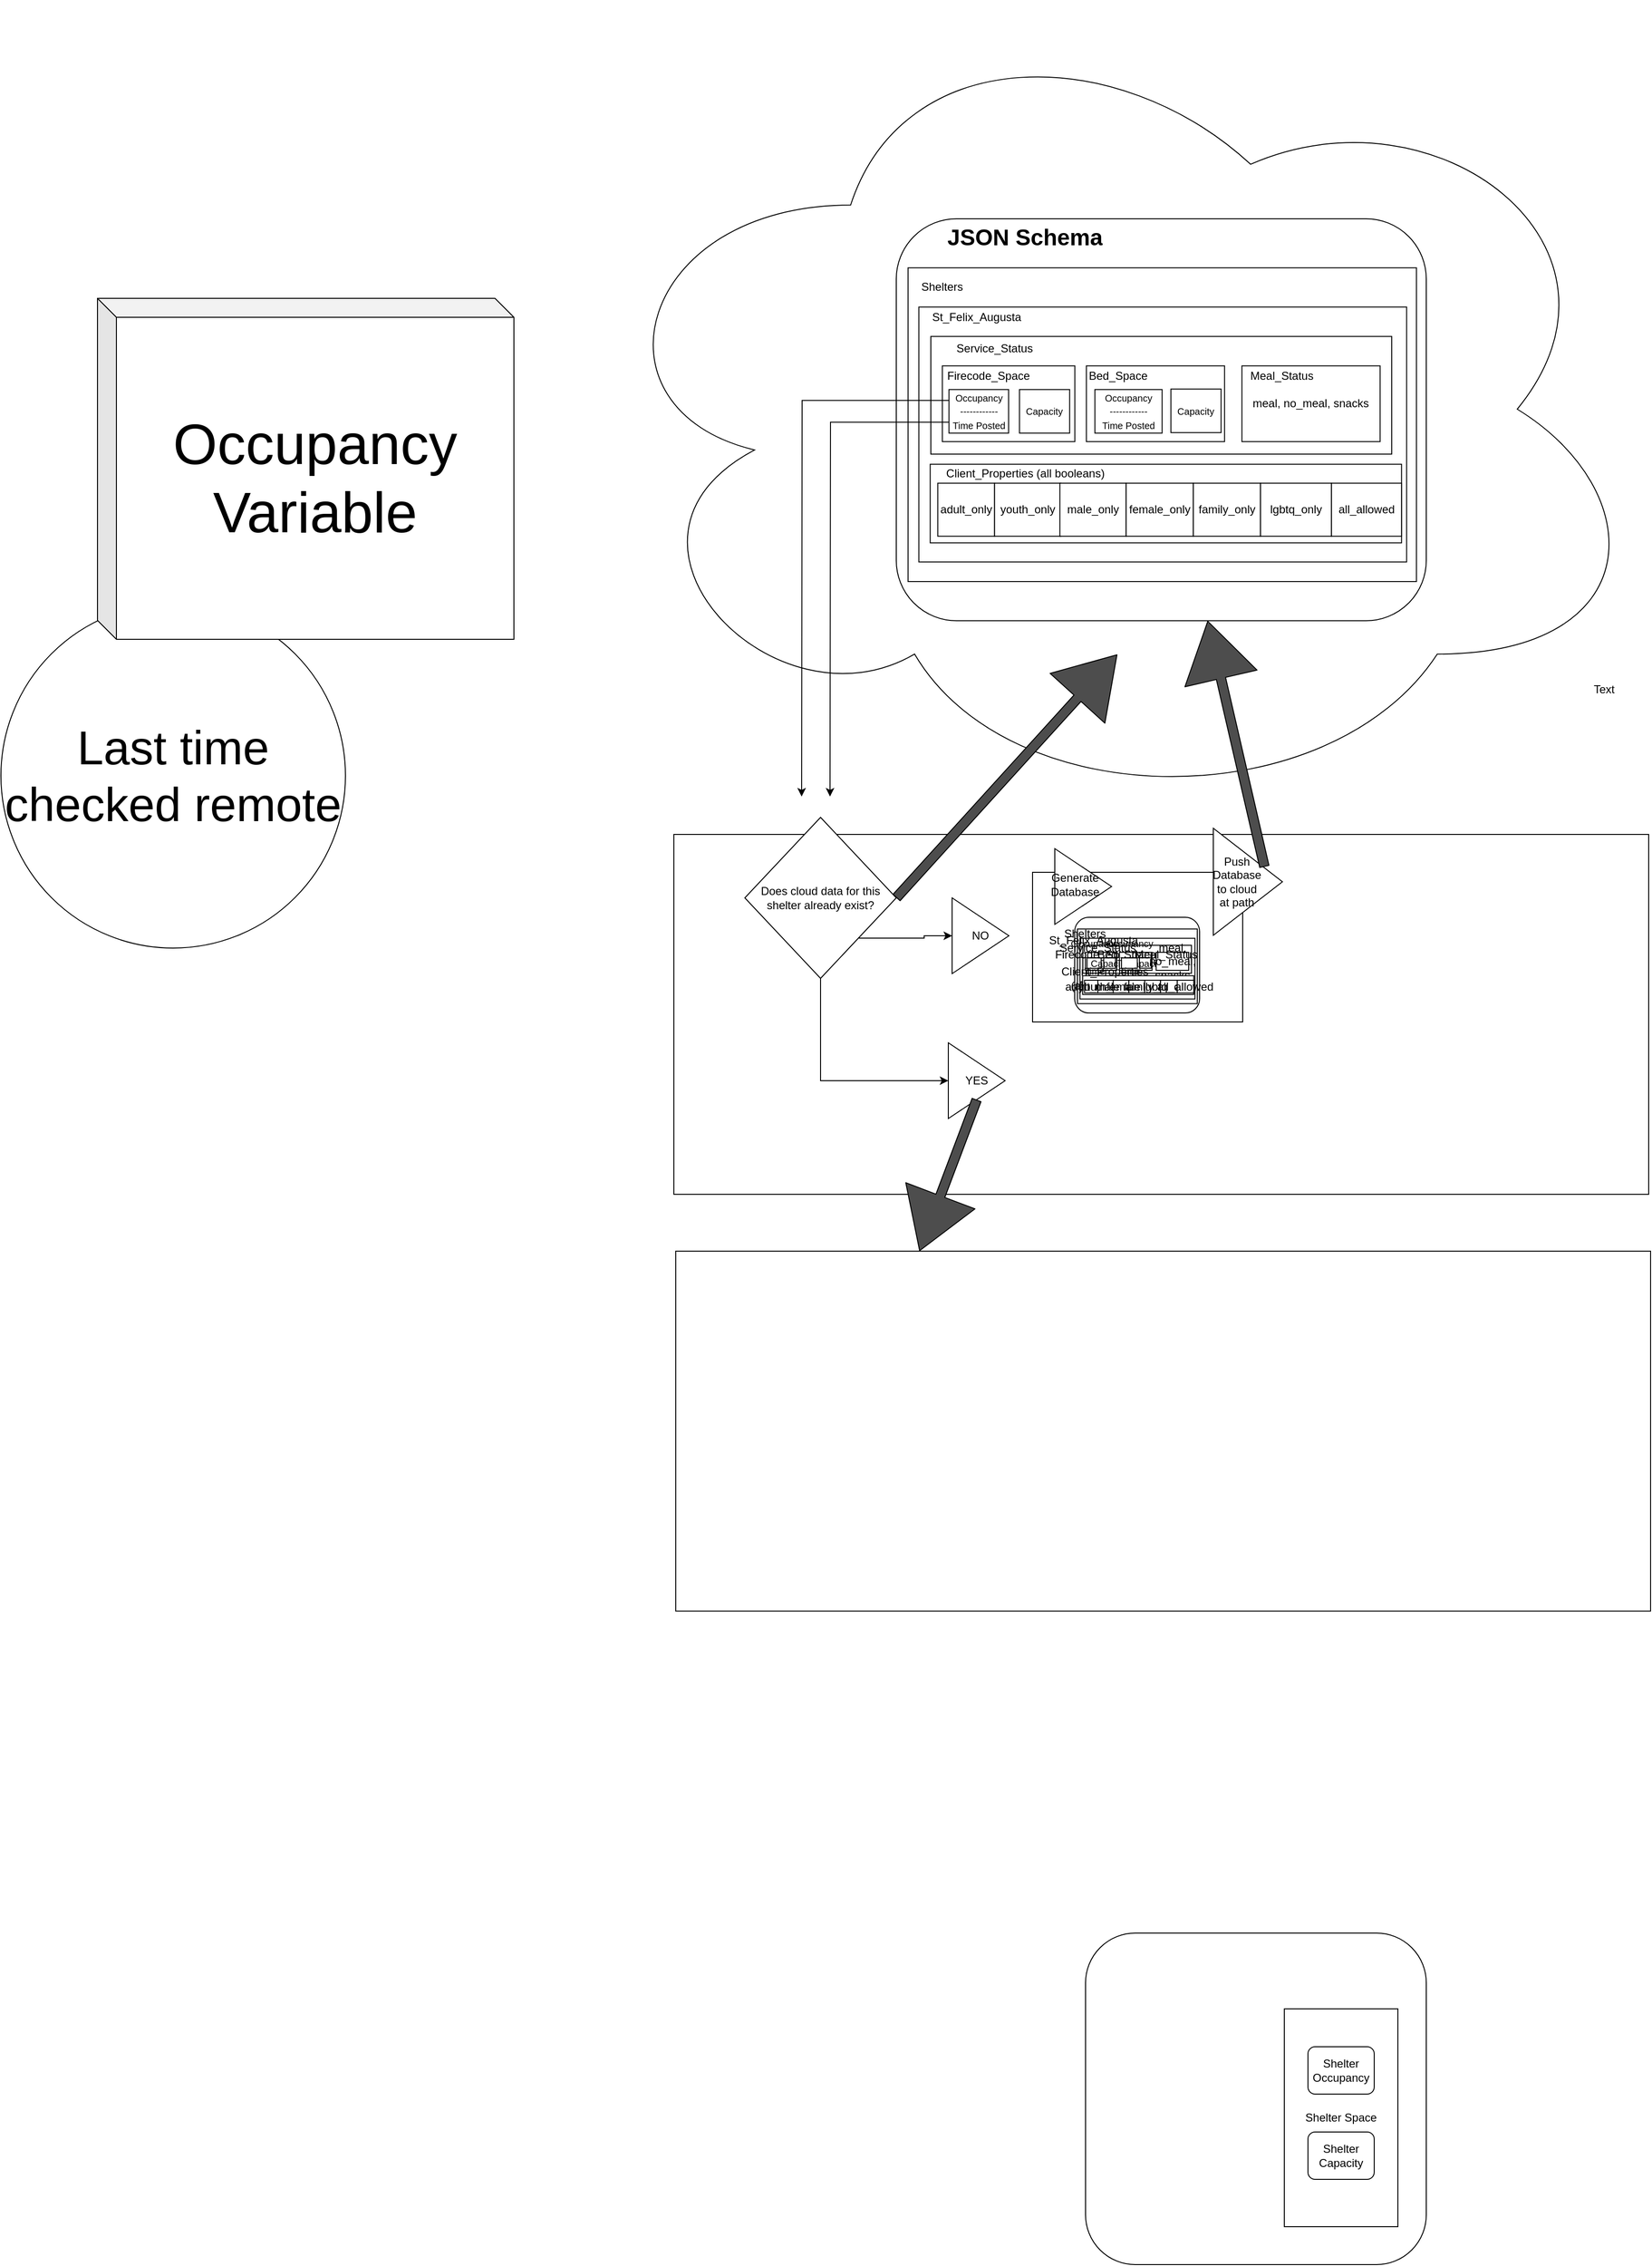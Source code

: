 <mxfile version="12.2.2" type="device" pages="4"><diagram id="_MkHH_p5oL2L7JYhqjPp" name="JSON_Database_Schema"><mxGraphModel dx="4614" dy="4069" grid="0" gridSize="10" guides="1" tooltips="1" connect="1" arrows="1" fold="1" page="1" pageScale="1" pageWidth="827" pageHeight="1169" math="0" shadow="0"><root><mxCell id="A7LfObIkhPGm-TW74k-s-0"/><mxCell id="A7LfObIkhPGm-TW74k-s-1" parent="A7LfObIkhPGm-TW74k-s-0"/><mxCell id="XkCp2QA8DComxfz1q4Zu-92" value="&lt;font style=&quot;font-size: 50px&quot;&gt;Last time checked remote&lt;/font&gt;" style="ellipse;whiteSpace=wrap;html=1;aspect=fixed;" vertex="1" parent="A7LfObIkhPGm-TW74k-s-1"><mxGeometry x="-1346" y="436" width="364" height="364" as="geometry"/></mxCell><mxCell id="XkCp2QA8DComxfz1q4Zu-1" value="" style="ellipse;shape=cloud;whiteSpace=wrap;html=1;" vertex="1" parent="A7LfObIkhPGm-TW74k-s-1"><mxGeometry x="-730" y="-200" width="1127" height="862" as="geometry"/></mxCell><mxCell id="A7LfObIkhPGm-TW74k-s-2" value="" style="group;fontStyle=0" parent="A7LfObIkhPGm-TW74k-s-1" vertex="1" connectable="0"><mxGeometry x="-400" y="30" width="560" height="588" as="geometry"/></mxCell><mxCell id="A7LfObIkhPGm-TW74k-s-3" value="" style="rounded=1;whiteSpace=wrap;html=1;" parent="A7LfObIkhPGm-TW74k-s-2" vertex="1"><mxGeometry width="560" height="424.437" as="geometry"/></mxCell><mxCell id="A7LfObIkhPGm-TW74k-s-4" value="&lt;h1&gt;&lt;span&gt;JSON Schema&lt;/span&gt;&lt;/h1&gt;&lt;h1&gt;&lt;br&gt;&lt;/h1&gt;" style="text;html=1;strokeColor=none;fillColor=none;spacing=5;spacingTop=-20;whiteSpace=wrap;overflow=hidden;rounded=0;" parent="A7LfObIkhPGm-TW74k-s-2" vertex="1"><mxGeometry x="48.848" width="231.304" height="41.408" as="geometry"/></mxCell><mxCell id="A7LfObIkhPGm-TW74k-s-5" value="" style="rounded=0;whiteSpace=wrap;html=1;" parent="A7LfObIkhPGm-TW74k-s-2" vertex="1"><mxGeometry x="12.444" y="51.761" width="537.185" height="331.268" as="geometry"/></mxCell><mxCell id="A7LfObIkhPGm-TW74k-s-6" value="Shelters" style="text;html=1;strokeColor=none;fillColor=none;align=center;verticalAlign=middle;whiteSpace=wrap;rounded=0;" parent="A7LfObIkhPGm-TW74k-s-2" vertex="1"><mxGeometry x="24.348" y="62.113" width="48.696" height="20.704" as="geometry"/></mxCell><mxCell id="A7LfObIkhPGm-TW74k-s-7" value="" style="group" parent="A7LfObIkhPGm-TW74k-s-2" vertex="1" connectable="0"><mxGeometry x="23.852" y="93.169" width="515.407" height="494.831" as="geometry"/></mxCell><mxCell id="A7LfObIkhPGm-TW74k-s-8" value="" style="rounded=0;whiteSpace=wrap;html=1;" parent="A7LfObIkhPGm-TW74k-s-7" vertex="1"><mxGeometry width="515.407" height="269.155" as="geometry"/></mxCell><mxCell id="A7LfObIkhPGm-TW74k-s-9" value="St_Felix_Augusta" style="text;html=1;strokeColor=none;fillColor=none;align=center;verticalAlign=middle;whiteSpace=wrap;rounded=0;" parent="A7LfObIkhPGm-TW74k-s-7" vertex="1"><mxGeometry x="0.496" width="121.739" height="20.704" as="geometry"/></mxCell><mxCell id="A7LfObIkhPGm-TW74k-s-10" value="Text" style="text;html=1;strokeColor=none;fillColor=none;align=center;verticalAlign=middle;whiteSpace=wrap;rounded=0;" parent="A7LfObIkhPGm-TW74k-s-7" vertex="1"><mxGeometry x="179.452" y="43.479" width="48.696" height="20.704" as="geometry"/></mxCell><mxCell id="A7LfObIkhPGm-TW74k-s-11" value="" style="rounded=0;whiteSpace=wrap;html=1;fontStyle=0" parent="A7LfObIkhPGm-TW74k-s-7" vertex="1"><mxGeometry x="12.67" y="31.056" width="486.957" height="124.225" as="geometry"/></mxCell><mxCell id="A7LfObIkhPGm-TW74k-s-12" value="" style="group" parent="A7LfObIkhPGm-TW74k-s-7" vertex="1" connectable="0"><mxGeometry x="24.844" y="62.113" width="146.087" height="80" as="geometry"/></mxCell><mxCell id="A7LfObIkhPGm-TW74k-s-13" value="" style="rounded=0;whiteSpace=wrap;html=1;" parent="A7LfObIkhPGm-TW74k-s-12" vertex="1"><mxGeometry width="140" height="80" as="geometry"/></mxCell><mxCell id="A7LfObIkhPGm-TW74k-s-14" value="Firecode_Space" style="text;html=1;strokeColor=none;fillColor=none;align=center;verticalAlign=middle;whiteSpace=wrap;rounded=0;" parent="A7LfObIkhPGm-TW74k-s-12" vertex="1"><mxGeometry x="24.174" width="48.696" height="20.704" as="geometry"/></mxCell><mxCell id="A7LfObIkhPGm-TW74k-s-15" value="&lt;font style=&quot;font-size: 10px&quot;&gt;Occupancy&lt;br&gt;------------&lt;br&gt;Time Posted&lt;br&gt;&lt;/font&gt;" style="rounded=0;whiteSpace=wrap;html=1;" parent="A7LfObIkhPGm-TW74k-s-12" vertex="1"><mxGeometry x="7" y="25" width="63" height="46" as="geometry"/></mxCell><mxCell id="A7LfObIkhPGm-TW74k-s-16" value="&lt;font style=&quot;font-size: 10px&quot;&gt;Capacity&lt;/font&gt;" style="rounded=0;whiteSpace=wrap;html=1;" parent="A7LfObIkhPGm-TW74k-s-12" vertex="1"><mxGeometry x="81.5" y="25" width="53" height="46" as="geometry"/></mxCell><mxCell id="A7LfObIkhPGm-TW74k-s-17" value="" style="group" parent="A7LfObIkhPGm-TW74k-s-7" vertex="1" connectable="0"><mxGeometry x="177.018" y="62.113" width="146.087" height="80" as="geometry"/></mxCell><mxCell id="A7LfObIkhPGm-TW74k-s-18" value="" style="rounded=0;whiteSpace=wrap;html=1;" parent="A7LfObIkhPGm-TW74k-s-17" vertex="1"><mxGeometry width="146" height="80" as="geometry"/></mxCell><mxCell id="A7LfObIkhPGm-TW74k-s-19" value="Bed_Space" style="text;html=1;strokeColor=none;fillColor=none;align=center;verticalAlign=middle;whiteSpace=wrap;rounded=0;" parent="A7LfObIkhPGm-TW74k-s-17" vertex="1"><mxGeometry x="8.935" width="48.696" height="20.704" as="geometry"/></mxCell><mxCell id="A7LfObIkhPGm-TW74k-s-20" value="&lt;font style=&quot;font-size: 10px&quot;&gt;Capacity&lt;/font&gt;" style="rounded=0;whiteSpace=wrap;html=1;" parent="A7LfObIkhPGm-TW74k-s-17" vertex="1"><mxGeometry x="89.326" y="24.5" width="53" height="46" as="geometry"/></mxCell><mxCell id="A7LfObIkhPGm-TW74k-s-21" value="&lt;span style=&quot;font-size: 10px&quot;&gt;Occupancy&lt;/span&gt;&lt;br style=&quot;font-size: 10px&quot;&gt;&lt;span style=&quot;font-size: 10px&quot;&gt;------------&lt;/span&gt;&lt;br style=&quot;font-size: 10px&quot;&gt;&lt;span style=&quot;font-size: 10px&quot;&gt;Time Posted&lt;/span&gt;" style="rounded=0;whiteSpace=wrap;html=1;" parent="A7LfObIkhPGm-TW74k-s-17" vertex="1"><mxGeometry x="9" y="25" width="71" height="46" as="geometry"/></mxCell><mxCell id="A7LfObIkhPGm-TW74k-s-22" value="" style="group" parent="A7LfObIkhPGm-TW74k-s-7" vertex="1" connectable="0"><mxGeometry x="341.366" y="62.113" width="146.087" height="80" as="geometry"/></mxCell><mxCell id="A7LfObIkhPGm-TW74k-s-23" value="meal, no_meal, snacks" style="rounded=0;whiteSpace=wrap;html=1;" parent="A7LfObIkhPGm-TW74k-s-22" vertex="1"><mxGeometry width="146" height="80" as="geometry"/></mxCell><mxCell id="A7LfObIkhPGm-TW74k-s-24" value="Meal_Status" style="text;html=1;strokeColor=none;fillColor=none;align=center;verticalAlign=middle;whiteSpace=wrap;rounded=0;" parent="A7LfObIkhPGm-TW74k-s-22" vertex="1"><mxGeometry width="85.217" height="20.704" as="geometry"/></mxCell><mxCell id="A7LfObIkhPGm-TW74k-s-25" value="Service_Status" style="text;html=1;strokeColor=none;fillColor=none;align=center;verticalAlign=middle;whiteSpace=wrap;rounded=0;" parent="A7LfObIkhPGm-TW74k-s-7" vertex="1"><mxGeometry x="24.889" y="33.127" width="109.926" height="20.704" as="geometry"/></mxCell><mxCell id="A7LfObIkhPGm-TW74k-s-26" value="" style="rounded=0;whiteSpace=wrap;html=1;" parent="A7LfObIkhPGm-TW74k-s-7" vertex="1"><mxGeometry x="12" y="166" width="498" height="83" as="geometry"/></mxCell><mxCell id="A7LfObIkhPGm-TW74k-s-27" value="Client_Properties (all booleans)" style="text;html=1;strokeColor=none;fillColor=none;align=center;verticalAlign=middle;whiteSpace=wrap;rounded=0;" parent="A7LfObIkhPGm-TW74k-s-7" vertex="1"><mxGeometry x="25" y="166" width="175" height="20" as="geometry"/></mxCell><mxCell id="A7LfObIkhPGm-TW74k-s-28" value="adult_only" style="rounded=0;whiteSpace=wrap;html=1;" parent="A7LfObIkhPGm-TW74k-s-7" vertex="1"><mxGeometry x="20" y="186" width="60" height="56" as="geometry"/></mxCell><mxCell id="A7LfObIkhPGm-TW74k-s-29" value="youth_only" style="rounded=0;whiteSpace=wrap;html=1;" parent="A7LfObIkhPGm-TW74k-s-7" vertex="1"><mxGeometry x="80" y="186" width="70" height="56" as="geometry"/></mxCell><mxCell id="A7LfObIkhPGm-TW74k-s-30" value="male_only" style="rounded=0;whiteSpace=wrap;html=1;" parent="A7LfObIkhPGm-TW74k-s-7" vertex="1"><mxGeometry x="149" y="186" width="70" height="56" as="geometry"/></mxCell><mxCell id="A7LfObIkhPGm-TW74k-s-31" value="female_only" style="rounded=0;whiteSpace=wrap;html=1;" parent="A7LfObIkhPGm-TW74k-s-7" vertex="1"><mxGeometry x="219" y="186" width="71" height="56" as="geometry"/></mxCell><mxCell id="A7LfObIkhPGm-TW74k-s-32" value="family_only" style="rounded=0;whiteSpace=wrap;html=1;" parent="A7LfObIkhPGm-TW74k-s-7" vertex="1"><mxGeometry x="290" y="186" width="71" height="56" as="geometry"/></mxCell><mxCell id="A7LfObIkhPGm-TW74k-s-33" value="lgbtq_only" style="rounded=0;whiteSpace=wrap;html=1;" parent="A7LfObIkhPGm-TW74k-s-7" vertex="1"><mxGeometry x="361" y="186" width="75" height="56" as="geometry"/></mxCell><mxCell id="A7LfObIkhPGm-TW74k-s-34" value="all_allowed" style="rounded=0;whiteSpace=wrap;html=1;" parent="A7LfObIkhPGm-TW74k-s-7" vertex="1"><mxGeometry x="436" y="186" width="74" height="56" as="geometry"/></mxCell><mxCell id="XkCp2QA8DComxfz1q4Zu-0" value="" style="group" vertex="1" connectable="0" parent="A7LfObIkhPGm-TW74k-s-1"><mxGeometry x="-200" y="1840" width="360" height="350" as="geometry"/></mxCell><mxCell id="k5tffVTp0Qa9OqIugjEX-4" value="" style="rounded=1;whiteSpace=wrap;html=1;" parent="XkCp2QA8DComxfz1q4Zu-0" vertex="1"><mxGeometry width="360" height="350" as="geometry"/></mxCell><mxCell id="k5tffVTp0Qa9OqIugjEX-1" value="Shelter Space" style="rounded=0;whiteSpace=wrap;html=1;" parent="XkCp2QA8DComxfz1q4Zu-0" vertex="1"><mxGeometry x="210" y="80" width="120" height="230" as="geometry"/></mxCell><mxCell id="k5tffVTp0Qa9OqIugjEX-2" value="Shelter Occupancy" style="rounded=1;whiteSpace=wrap;html=1;" parent="XkCp2QA8DComxfz1q4Zu-0" vertex="1"><mxGeometry x="235" y="120" width="70" height="50" as="geometry"/></mxCell><mxCell id="k5tffVTp0Qa9OqIugjEX-3" value="Shelter Capacity" style="rounded=1;whiteSpace=wrap;html=1;" parent="XkCp2QA8DComxfz1q4Zu-0" vertex="1"><mxGeometry x="235" y="210" width="70" height="50" as="geometry"/></mxCell><mxCell id="XkCp2QA8DComxfz1q4Zu-2" style="edgeStyle=orthogonalEdgeStyle;rounded=0;orthogonalLoop=1;jettySize=auto;html=1;exitX=0;exitY=0.25;exitDx=0;exitDy=0;" edge="1" parent="A7LfObIkhPGm-TW74k-s-1" source="A7LfObIkhPGm-TW74k-s-15"><mxGeometry relative="1" as="geometry"><mxPoint x="-500" y="640" as="targetPoint"/></mxGeometry></mxCell><mxCell id="XkCp2QA8DComxfz1q4Zu-3" style="edgeStyle=orthogonalEdgeStyle;rounded=0;orthogonalLoop=1;jettySize=auto;html=1;exitX=0;exitY=0.75;exitDx=0;exitDy=0;" edge="1" parent="A7LfObIkhPGm-TW74k-s-1" source="A7LfObIkhPGm-TW74k-s-15"><mxGeometry relative="1" as="geometry"><mxPoint x="-470" y="640" as="targetPoint"/></mxGeometry></mxCell><mxCell id="XkCp2QA8DComxfz1q4Zu-4" value="" style="rounded=0;whiteSpace=wrap;html=1;" vertex="1" parent="A7LfObIkhPGm-TW74k-s-1"><mxGeometry x="-635" y="680" width="1030" height="380" as="geometry"/></mxCell><mxCell id="XkCp2QA8DComxfz1q4Zu-6" value="" style="shape=flexArrow;endArrow=classic;html=1;endWidth=67.143;endSize=20.329;fillColor=#4D4D4D;exitX=1;exitY=0.5;exitDx=0;exitDy=0;" edge="1" parent="A7LfObIkhPGm-TW74k-s-1" source="XkCp2QA8DComxfz1q4Zu-7"><mxGeometry width="50" height="50" relative="1" as="geometry"><mxPoint x="-296.5" y="598" as="sourcePoint"/><mxPoint x="-166.5" y="490" as="targetPoint"/></mxGeometry></mxCell><mxCell id="XkCp2QA8DComxfz1q4Zu-11" style="edgeStyle=orthogonalEdgeStyle;rounded=0;orthogonalLoop=1;jettySize=auto;html=1;exitX=1;exitY=1;exitDx=0;exitDy=0;entryX=0;entryY=0.5;entryDx=0;entryDy=0;fillColor=#4D4D4D;" edge="1" parent="A7LfObIkhPGm-TW74k-s-1" source="XkCp2QA8DComxfz1q4Zu-7" target="XkCp2QA8DComxfz1q4Zu-9"><mxGeometry relative="1" as="geometry"/></mxCell><mxCell id="XkCp2QA8DComxfz1q4Zu-12" style="edgeStyle=orthogonalEdgeStyle;rounded=0;orthogonalLoop=1;jettySize=auto;html=1;exitX=0.5;exitY=1;exitDx=0;exitDy=0;entryX=0;entryY=0.5;entryDx=0;entryDy=0;fillColor=#4D4D4D;" edge="1" parent="A7LfObIkhPGm-TW74k-s-1" source="XkCp2QA8DComxfz1q4Zu-7" target="XkCp2QA8DComxfz1q4Zu-10"><mxGeometry relative="1" as="geometry"/></mxCell><mxCell id="XkCp2QA8DComxfz1q4Zu-7" value="Does cloud data for this shelter already exist?" style="rhombus;whiteSpace=wrap;html=1;" vertex="1" parent="A7LfObIkhPGm-TW74k-s-1"><mxGeometry x="-560" y="662" width="160" height="170" as="geometry"/></mxCell><mxCell id="XkCp2QA8DComxfz1q4Zu-9" value="NO" style="triangle;whiteSpace=wrap;html=1;" vertex="1" parent="A7LfObIkhPGm-TW74k-s-1"><mxGeometry x="-341" y="747" width="60" height="80" as="geometry"/></mxCell><mxCell id="XkCp2QA8DComxfz1q4Zu-10" value="YES" style="triangle;whiteSpace=wrap;html=1;" vertex="1" parent="A7LfObIkhPGm-TW74k-s-1"><mxGeometry x="-345" y="900" width="60" height="80" as="geometry"/></mxCell><mxCell id="XkCp2QA8DComxfz1q4Zu-13" value="" style="rounded=0;whiteSpace=wrap;html=1;" vertex="1" parent="A7LfObIkhPGm-TW74k-s-1"><mxGeometry x="-633" y="1120" width="1030" height="380" as="geometry"/></mxCell><mxCell id="XkCp2QA8DComxfz1q4Zu-14" value="Text" style="text;html=1;resizable=0;points=[];autosize=1;align=left;verticalAlign=top;spacingTop=-4;" vertex="1" parent="A7LfObIkhPGm-TW74k-s-1"><mxGeometry x="335" y="517" width="40" height="20" as="geometry"/></mxCell><mxCell id="XkCp2QA8DComxfz1q4Zu-83" value="" style="rounded=0;whiteSpace=wrap;html=1;" vertex="1" parent="A7LfObIkhPGm-TW74k-s-1"><mxGeometry x="-256" y="720" width="222" height="158" as="geometry"/></mxCell><mxCell id="XkCp2QA8DComxfz1q4Zu-49" value="" style="group;fontStyle=0" vertex="1" connectable="0" parent="A7LfObIkhPGm-TW74k-s-1"><mxGeometry x="-211.5" y="767.5" width="183" height="140.0" as="geometry"/></mxCell><mxCell id="XkCp2QA8DComxfz1q4Zu-50" value="" style="rounded=1;whiteSpace=wrap;html=1;" vertex="1" parent="XkCp2QA8DComxfz1q4Zu-49"><mxGeometry width="132" height="101.056" as="geometry"/></mxCell><mxCell id="XkCp2QA8DComxfz1q4Zu-51" value="&lt;h1&gt;&lt;span&gt;JSON Schema&lt;/span&gt;&lt;/h1&gt;&lt;h1&gt;&lt;br&gt;&lt;/h1&gt;" style="text;html=1;strokeColor=none;fillColor=none;spacing=5;spacingTop=-20;whiteSpace=wrap;overflow=hidden;rounded=0;" vertex="1" parent="XkCp2QA8DComxfz1q4Zu-49"><mxGeometry x="11.514" width="54.522" height="9.859" as="geometry"/></mxCell><mxCell id="XkCp2QA8DComxfz1q4Zu-52" value="" style="rounded=0;whiteSpace=wrap;html=1;" vertex="1" parent="XkCp2QA8DComxfz1q4Zu-49"><mxGeometry x="2.933" y="12.324" width="126.622" height="78.873" as="geometry"/></mxCell><mxCell id="XkCp2QA8DComxfz1q4Zu-53" value="Shelters" style="text;html=1;strokeColor=none;fillColor=none;align=center;verticalAlign=middle;whiteSpace=wrap;rounded=0;" vertex="1" parent="XkCp2QA8DComxfz1q4Zu-49"><mxGeometry x="5.739" y="14.789" width="11.478" height="4.93" as="geometry"/></mxCell><mxCell id="XkCp2QA8DComxfz1q4Zu-54" value="" style="group" vertex="1" connectable="0" parent="XkCp2QA8DComxfz1q4Zu-49"><mxGeometry x="5.622" y="22.183" width="177.378" height="117.817" as="geometry"/></mxCell><mxCell id="XkCp2QA8DComxfz1q4Zu-55" value="" style="rounded=0;whiteSpace=wrap;html=1;" vertex="1" parent="XkCp2QA8DComxfz1q4Zu-54"><mxGeometry width="121.489" height="64.085" as="geometry"/></mxCell><mxCell id="XkCp2QA8DComxfz1q4Zu-56" value="St_Felix_Augusta" style="text;html=1;strokeColor=none;fillColor=none;align=center;verticalAlign=middle;whiteSpace=wrap;rounded=0;" vertex="1" parent="XkCp2QA8DComxfz1q4Zu-54"><mxGeometry x="0.117" width="28.696" height="4.93" as="geometry"/></mxCell><mxCell id="XkCp2QA8DComxfz1q4Zu-57" value="Text" style="text;html=1;strokeColor=none;fillColor=none;align=center;verticalAlign=middle;whiteSpace=wrap;rounded=0;" vertex="1" parent="XkCp2QA8DComxfz1q4Zu-54"><mxGeometry x="42.3" y="10.352" width="11.478" height="4.93" as="geometry"/></mxCell><mxCell id="XkCp2QA8DComxfz1q4Zu-58" value="" style="rounded=0;whiteSpace=wrap;html=1;fontStyle=0" vertex="1" parent="XkCp2QA8DComxfz1q4Zu-54"><mxGeometry x="2.986" y="7.394" width="114.783" height="29.577" as="geometry"/></mxCell><mxCell id="XkCp2QA8DComxfz1q4Zu-59" value="" style="group" vertex="1" connectable="0" parent="XkCp2QA8DComxfz1q4Zu-54"><mxGeometry x="5.856" y="14.789" width="34.435" height="19.048" as="geometry"/></mxCell><mxCell id="XkCp2QA8DComxfz1q4Zu-60" value="" style="rounded=0;whiteSpace=wrap;html=1;" vertex="1" parent="XkCp2QA8DComxfz1q4Zu-59"><mxGeometry width="33" height="19.048" as="geometry"/></mxCell><mxCell id="XkCp2QA8DComxfz1q4Zu-61" value="Firecode_Space" style="text;html=1;strokeColor=none;fillColor=none;align=center;verticalAlign=middle;whiteSpace=wrap;rounded=0;" vertex="1" parent="XkCp2QA8DComxfz1q4Zu-59"><mxGeometry x="5.698" width="11.478" height="4.93" as="geometry"/></mxCell><mxCell id="XkCp2QA8DComxfz1q4Zu-62" value="&lt;font style=&quot;font-size: 10px&quot;&gt;Occupancy&lt;br&gt;------------&lt;br&gt;Time Posted&lt;br&gt;&lt;/font&gt;" style="rounded=0;whiteSpace=wrap;html=1;" vertex="1" parent="XkCp2QA8DComxfz1q4Zu-59"><mxGeometry x="1.65" y="5.952" width="14.85" height="10.952" as="geometry"/></mxCell><mxCell id="XkCp2QA8DComxfz1q4Zu-63" value="&lt;font style=&quot;font-size: 10px&quot;&gt;Capacity&lt;/font&gt;" style="rounded=0;whiteSpace=wrap;html=1;" vertex="1" parent="XkCp2QA8DComxfz1q4Zu-59"><mxGeometry x="19.211" y="5.952" width="12.493" height="10.952" as="geometry"/></mxCell><mxCell id="XkCp2QA8DComxfz1q4Zu-64" value="" style="group" vertex="1" connectable="0" parent="XkCp2QA8DComxfz1q4Zu-54"><mxGeometry x="41.726" y="14.789" width="34.435" height="19.048" as="geometry"/></mxCell><mxCell id="XkCp2QA8DComxfz1q4Zu-65" value="" style="rounded=0;whiteSpace=wrap;html=1;" vertex="1" parent="XkCp2QA8DComxfz1q4Zu-64"><mxGeometry width="34.414" height="19.048" as="geometry"/></mxCell><mxCell id="XkCp2QA8DComxfz1q4Zu-66" value="Bed_Space" style="text;html=1;strokeColor=none;fillColor=none;align=center;verticalAlign=middle;whiteSpace=wrap;rounded=0;" vertex="1" parent="XkCp2QA8DComxfz1q4Zu-64"><mxGeometry x="2.106" width="11.478" height="4.93" as="geometry"/></mxCell><mxCell id="XkCp2QA8DComxfz1q4Zu-67" value="&lt;font style=&quot;font-size: 10px&quot;&gt;Capacity&lt;/font&gt;" style="rounded=0;whiteSpace=wrap;html=1;" vertex="1" parent="XkCp2QA8DComxfz1q4Zu-64"><mxGeometry x="21.055" y="5.833" width="12.493" height="10.952" as="geometry"/></mxCell><mxCell id="XkCp2QA8DComxfz1q4Zu-68" value="&lt;span style=&quot;font-size: 10px&quot;&gt;Occupancy&lt;/span&gt;&lt;br style=&quot;font-size: 10px&quot;&gt;&lt;span style=&quot;font-size: 10px&quot;&gt;------------&lt;/span&gt;&lt;br style=&quot;font-size: 10px&quot;&gt;&lt;span style=&quot;font-size: 10px&quot;&gt;Time Posted&lt;/span&gt;" style="rounded=0;whiteSpace=wrap;html=1;" vertex="1" parent="XkCp2QA8DComxfz1q4Zu-64"><mxGeometry x="2.121" y="5.952" width="16.736" height="10.952" as="geometry"/></mxCell><mxCell id="XkCp2QA8DComxfz1q4Zu-69" value="" style="group" vertex="1" connectable="0" parent="XkCp2QA8DComxfz1q4Zu-54"><mxGeometry x="80.465" y="14.789" width="34.435" height="19.048" as="geometry"/></mxCell><mxCell id="XkCp2QA8DComxfz1q4Zu-70" value="meal, no_meal, snacks" style="rounded=0;whiteSpace=wrap;html=1;" vertex="1" parent="XkCp2QA8DComxfz1q4Zu-69"><mxGeometry width="34.414" height="19.048" as="geometry"/></mxCell><mxCell id="XkCp2QA8DComxfz1q4Zu-71" value="Meal_Status" style="text;html=1;strokeColor=none;fillColor=none;align=center;verticalAlign=middle;whiteSpace=wrap;rounded=0;" vertex="1" parent="XkCp2QA8DComxfz1q4Zu-69"><mxGeometry width="20.087" height="4.93" as="geometry"/></mxCell><mxCell id="XkCp2QA8DComxfz1q4Zu-72" value="Service_Status" style="text;html=1;strokeColor=none;fillColor=none;align=center;verticalAlign=middle;whiteSpace=wrap;rounded=0;" vertex="1" parent="XkCp2QA8DComxfz1q4Zu-54"><mxGeometry x="5.867" y="7.887" width="25.911" height="4.93" as="geometry"/></mxCell><mxCell id="XkCp2QA8DComxfz1q4Zu-73" value="" style="rounded=0;whiteSpace=wrap;html=1;" vertex="1" parent="XkCp2QA8DComxfz1q4Zu-54"><mxGeometry x="2.829" y="39.524" width="117.386" height="19.762" as="geometry"/></mxCell><mxCell id="XkCp2QA8DComxfz1q4Zu-74" value="Client_Properties (all booleans)" style="text;html=1;strokeColor=none;fillColor=none;align=center;verticalAlign=middle;whiteSpace=wrap;rounded=0;" vertex="1" parent="XkCp2QA8DComxfz1q4Zu-54"><mxGeometry x="5.893" y="39.524" width="41.25" height="4.762" as="geometry"/></mxCell><mxCell id="XkCp2QA8DComxfz1q4Zu-75" value="adult_only" style="rounded=0;whiteSpace=wrap;html=1;" vertex="1" parent="XkCp2QA8DComxfz1q4Zu-54"><mxGeometry x="4.714" y="44.286" width="14.143" height="13.333" as="geometry"/></mxCell><mxCell id="XkCp2QA8DComxfz1q4Zu-76" value="youth_only" style="rounded=0;whiteSpace=wrap;html=1;" vertex="1" parent="XkCp2QA8DComxfz1q4Zu-54"><mxGeometry x="18.857" y="44.286" width="16.5" height="13.333" as="geometry"/></mxCell><mxCell id="XkCp2QA8DComxfz1q4Zu-77" value="male_only" style="rounded=0;whiteSpace=wrap;html=1;" vertex="1" parent="XkCp2QA8DComxfz1q4Zu-54"><mxGeometry x="35.121" y="44.286" width="16.5" height="13.333" as="geometry"/></mxCell><mxCell id="XkCp2QA8DComxfz1q4Zu-78" value="female_only" style="rounded=0;whiteSpace=wrap;html=1;" vertex="1" parent="XkCp2QA8DComxfz1q4Zu-54"><mxGeometry x="51.621" y="44.286" width="16.736" height="13.333" as="geometry"/></mxCell><mxCell id="XkCp2QA8DComxfz1q4Zu-79" value="family_only" style="rounded=0;whiteSpace=wrap;html=1;" vertex="1" parent="XkCp2QA8DComxfz1q4Zu-54"><mxGeometry x="68.357" y="44.286" width="16.736" height="13.333" as="geometry"/></mxCell><mxCell id="XkCp2QA8DComxfz1q4Zu-80" value="lgbtq_only" style="rounded=0;whiteSpace=wrap;html=1;" vertex="1" parent="XkCp2QA8DComxfz1q4Zu-54"><mxGeometry x="85.093" y="44.286" width="17.679" height="13.333" as="geometry"/></mxCell><mxCell id="XkCp2QA8DComxfz1q4Zu-81" value="all_allowed" style="rounded=0;whiteSpace=wrap;html=1;" vertex="1" parent="XkCp2QA8DComxfz1q4Zu-54"><mxGeometry x="102.771" y="44.286" width="17.443" height="13.333" as="geometry"/></mxCell><mxCell id="XkCp2QA8DComxfz1q4Zu-85" value="" style="triangle;whiteSpace=wrap;html=1;" vertex="1" parent="A7LfObIkhPGm-TW74k-s-1"><mxGeometry x="-232.5" y="695" width="60" height="80" as="geometry"/></mxCell><mxCell id="XkCp2QA8DComxfz1q4Zu-84" value="Generate Database" style="text;html=1;strokeColor=none;fillColor=none;align=center;verticalAlign=middle;whiteSpace=wrap;rounded=0;" vertex="1" parent="A7LfObIkhPGm-TW74k-s-1"><mxGeometry x="-231" y="722.5" width="40" height="20" as="geometry"/></mxCell><mxCell id="XkCp2QA8DComxfz1q4Zu-86" value="" style="triangle;whiteSpace=wrap;html=1;" vertex="1" parent="A7LfObIkhPGm-TW74k-s-1"><mxGeometry x="-65" y="673.5" width="73" height="113" as="geometry"/></mxCell><mxCell id="XkCp2QA8DComxfz1q4Zu-87" value="Push Database to cloud at path" style="text;html=1;strokeColor=none;fillColor=none;align=center;verticalAlign=middle;whiteSpace=wrap;rounded=0;" vertex="1" parent="A7LfObIkhPGm-TW74k-s-1"><mxGeometry x="-60" y="720" width="40" height="20" as="geometry"/></mxCell><mxCell id="XkCp2QA8DComxfz1q4Zu-88" value="" style="shape=flexArrow;endArrow=classic;html=1;endWidth=67.143;endSize=20.329;fillColor=#4D4D4D;exitX=0.74;exitY=0.361;exitDx=0;exitDy=0;exitPerimeter=0;" edge="1" parent="A7LfObIkhPGm-TW74k-s-1" source="XkCp2QA8DComxfz1q4Zu-86" target="A7LfObIkhPGm-TW74k-s-3"><mxGeometry width="50" height="50" relative="1" as="geometry"><mxPoint x="-1" y="735" as="sourcePoint"/><mxPoint x="232.5" y="478" as="targetPoint"/></mxGeometry></mxCell><mxCell id="XkCp2QA8DComxfz1q4Zu-89" value="" style="shape=flexArrow;endArrow=classic;html=1;endWidth=67.143;endSize=20.329;fillColor=#4D4D4D;exitX=0.5;exitY=1;exitDx=0;exitDy=0;entryX=0.25;entryY=0;entryDx=0;entryDy=0;" edge="1" parent="A7LfObIkhPGm-TW74k-s-1" source="XkCp2QA8DComxfz1q4Zu-10" target="XkCp2QA8DComxfz1q4Zu-13"><mxGeometry width="50" height="50" relative="1" as="geometry"><mxPoint x="-380" y="767" as="sourcePoint"/><mxPoint x="-146.5" y="510" as="targetPoint"/></mxGeometry></mxCell><mxCell id="XkCp2QA8DComxfz1q4Zu-90" value="&lt;font style=&quot;font-size: 60px&quot;&gt;Occupancy Variable&lt;/font&gt;" style="shape=cube;whiteSpace=wrap;html=1;boundedLbl=1;backgroundOutline=1;darkOpacity=0.05;darkOpacity2=0.1;" vertex="1" parent="A7LfObIkhPGm-TW74k-s-1"><mxGeometry x="-1244" y="114" width="440" height="360" as="geometry"/></mxCell></root></mxGraphModel></diagram><diagram id="zIlN-xV7_n2vPIJK01YO" name="Page-1"><mxGraphModel dx="3197" dy="1413" grid="1" gridSize="10" guides="1" tooltips="1" connect="1" arrows="1" fold="1" page="1" pageScale="1" pageWidth="850" pageHeight="1100" math="0" shadow="0"><root><mxCell id="0"/><mxCell id="1" parent="0"/><mxCell id="14l32JU-W8ur6R7s5VOy-101" value="" style="rounded=0;whiteSpace=wrap;html=1;" parent="1" vertex="1"><mxGeometry x="-45" y="870" width="1060" height="1160" as="geometry"/></mxCell><mxCell id="4rcJTpjOIEq1wV5xzbX3-4" style="edgeStyle=orthogonalEdgeStyle;rounded=0;orthogonalLoop=1;jettySize=auto;html=1;exitX=0.5;exitY=1;exitDx=0;exitDy=0;entryX=0.5;entryY=0;entryDx=0;entryDy=0;" parent="1" source="4rcJTpjOIEq1wV5xzbX3-1" target="4rcJTpjOIEq1wV5xzbX3-2" edge="1"><mxGeometry relative="1" as="geometry"/></mxCell><mxCell id="4rcJTpjOIEq1wV5xzbX3-1" value="Connect to Wifi" style="rounded=0;whiteSpace=wrap;html=1;" parent="1" vertex="1"><mxGeometry x="365" y="110" width="120" height="60" as="geometry"/></mxCell><mxCell id="4rcJTpjOIEq1wV5xzbX3-7" value="" style="edgeStyle=orthogonalEdgeStyle;rounded=0;orthogonalLoop=1;jettySize=auto;html=1;" parent="1" source="4rcJTpjOIEq1wV5xzbX3-2" target="4rcJTpjOIEq1wV5xzbX3-5" edge="1"><mxGeometry relative="1" as="geometry"/></mxCell><mxCell id="4rcJTpjOIEq1wV5xzbX3-8" style="edgeStyle=orthogonalEdgeStyle;rounded=0;orthogonalLoop=1;jettySize=auto;html=1;exitX=1;exitY=0.5;exitDx=0;exitDy=0;" parent="1" source="4rcJTpjOIEq1wV5xzbX3-2" target="4rcJTpjOIEq1wV5xzbX3-6" edge="1"><mxGeometry relative="1" as="geometry"/></mxCell><mxCell id="4rcJTpjOIEq1wV5xzbX3-59" style="edgeStyle=orthogonalEdgeStyle;rounded=0;orthogonalLoop=1;jettySize=auto;html=1;exitX=0.5;exitY=1;exitDx=0;exitDy=0;entryX=0.5;entryY=0;entryDx=0;entryDy=0;" parent="1" source="4rcJTpjOIEq1wV5xzbX3-2" target="4rcJTpjOIEq1wV5xzbX3-56" edge="1"><mxGeometry relative="1" as="geometry"><Array as="points"><mxPoint x="425" y="260"/></Array></mxGeometry></mxCell><mxCell id="4rcJTpjOIEq1wV5xzbX3-2" value="Connect to Firebase" style="rounded=0;whiteSpace=wrap;html=1;" parent="1" vertex="1"><mxGeometry x="365" y="200" width="125" height="60" as="geometry"/></mxCell><mxCell id="4rcJTpjOIEq1wV5xzbX3-5" value="Display:&lt;br&gt;&quot;Internet Connected!&quot;" style="ellipse;whiteSpace=wrap;html=1;" parent="1" vertex="1"><mxGeometry x="550" y="160" width="120" height="80" as="geometry"/></mxCell><mxCell id="4rcJTpjOIEq1wV5xzbX3-6" value="LEDs&lt;br&gt;**Flashing Blue**" style="ellipse;whiteSpace=wrap;html=1;" parent="1" vertex="1"><mxGeometry x="550" y="240" width="120" height="80" as="geometry"/></mxCell><mxCell id="4rcJTpjOIEq1wV5xzbX3-13" value="" style="group;fontStyle=0" parent="1" vertex="1" connectable="0"><mxGeometry x="-320" y="256" width="560" height="588" as="geometry"/></mxCell><mxCell id="4rcJTpjOIEq1wV5xzbX3-9" value="" style="rounded=1;whiteSpace=wrap;html=1;" parent="4rcJTpjOIEq1wV5xzbX3-13" vertex="1"><mxGeometry width="560" height="424.437" as="geometry"/></mxCell><mxCell id="4rcJTpjOIEq1wV5xzbX3-10" value="&lt;h1&gt;&lt;span&gt;JSON Schema&lt;/span&gt;&lt;/h1&gt;&lt;h1&gt;&lt;br&gt;&lt;/h1&gt;" style="text;html=1;strokeColor=none;fillColor=none;spacing=5;spacingTop=-20;whiteSpace=wrap;overflow=hidden;rounded=0;" parent="4rcJTpjOIEq1wV5xzbX3-13" vertex="1"><mxGeometry x="48.848" width="231.304" height="41.408" as="geometry"/></mxCell><mxCell id="4rcJTpjOIEq1wV5xzbX3-15" value="" style="rounded=0;whiteSpace=wrap;html=1;" parent="4rcJTpjOIEq1wV5xzbX3-13" vertex="1"><mxGeometry x="12.444" y="51.761" width="537.185" height="331.268" as="geometry"/></mxCell><mxCell id="4rcJTpjOIEq1wV5xzbX3-16" value="Shelters" style="text;html=1;strokeColor=none;fillColor=none;align=center;verticalAlign=middle;whiteSpace=wrap;rounded=0;" parent="4rcJTpjOIEq1wV5xzbX3-13" vertex="1"><mxGeometry x="24.348" y="62.113" width="48.696" height="20.704" as="geometry"/></mxCell><mxCell id="4rcJTpjOIEq1wV5xzbX3-36" value="" style="group" parent="4rcJTpjOIEq1wV5xzbX3-13" vertex="1" connectable="0"><mxGeometry x="23.852" y="93.169" width="515.407" height="494.831" as="geometry"/></mxCell><mxCell id="4rcJTpjOIEq1wV5xzbX3-18" value="" style="rounded=0;whiteSpace=wrap;html=1;" parent="4rcJTpjOIEq1wV5xzbX3-36" vertex="1"><mxGeometry width="515.407" height="269.155" as="geometry"/></mxCell><mxCell id="4rcJTpjOIEq1wV5xzbX3-19" value="St_Felix_Augusta" style="text;html=1;strokeColor=none;fillColor=none;align=center;verticalAlign=middle;whiteSpace=wrap;rounded=0;" parent="4rcJTpjOIEq1wV5xzbX3-36" vertex="1"><mxGeometry x="0.496" width="121.739" height="20.704" as="geometry"/></mxCell><mxCell id="4rcJTpjOIEq1wV5xzbX3-26" value="Text" style="text;html=1;strokeColor=none;fillColor=none;align=center;verticalAlign=middle;whiteSpace=wrap;rounded=0;" parent="4rcJTpjOIEq1wV5xzbX3-36" vertex="1"><mxGeometry x="179.452" y="43.479" width="48.696" height="20.704" as="geometry"/></mxCell><mxCell id="4rcJTpjOIEq1wV5xzbX3-32" value="" style="rounded=0;whiteSpace=wrap;html=1;fontStyle=0" parent="4rcJTpjOIEq1wV5xzbX3-36" vertex="1"><mxGeometry x="12.67" y="31.056" width="486.957" height="124.225" as="geometry"/></mxCell><mxCell id="4rcJTpjOIEq1wV5xzbX3-33" value="" style="group" parent="4rcJTpjOIEq1wV5xzbX3-36" vertex="1" connectable="0"><mxGeometry x="24.844" y="62.113" width="146.087" height="80" as="geometry"/></mxCell><mxCell id="4rcJTpjOIEq1wV5xzbX3-24" value="" style="rounded=0;whiteSpace=wrap;html=1;" parent="4rcJTpjOIEq1wV5xzbX3-33" vertex="1"><mxGeometry width="140" height="80" as="geometry"/></mxCell><mxCell id="4rcJTpjOIEq1wV5xzbX3-25" value="Firecode_Space" style="text;html=1;strokeColor=none;fillColor=none;align=center;verticalAlign=middle;whiteSpace=wrap;rounded=0;" parent="4rcJTpjOIEq1wV5xzbX3-33" vertex="1"><mxGeometry x="24.174" width="48.696" height="20.704" as="geometry"/></mxCell><mxCell id="14l32JU-W8ur6R7s5VOy-1" value="&lt;font style=&quot;font-size: 10px&quot;&gt;Occupancy&lt;/font&gt;" style="rounded=0;whiteSpace=wrap;html=1;" parent="4rcJTpjOIEq1wV5xzbX3-33" vertex="1"><mxGeometry x="7" y="25" width="53" height="46" as="geometry"/></mxCell><mxCell id="14l32JU-W8ur6R7s5VOy-42" value="&lt;font style=&quot;font-size: 10px&quot;&gt;Capacity&lt;/font&gt;" style="rounded=0;whiteSpace=wrap;html=1;" parent="4rcJTpjOIEq1wV5xzbX3-33" vertex="1"><mxGeometry x="71.5" y="24.5" width="53" height="46" as="geometry"/></mxCell><mxCell id="4rcJTpjOIEq1wV5xzbX3-34" value="" style="group" parent="4rcJTpjOIEq1wV5xzbX3-36" vertex="1" connectable="0"><mxGeometry x="177.018" y="62.113" width="146.087" height="80" as="geometry"/></mxCell><mxCell id="4rcJTpjOIEq1wV5xzbX3-27" value="" style="rounded=0;whiteSpace=wrap;html=1;" parent="4rcJTpjOIEq1wV5xzbX3-34" vertex="1"><mxGeometry width="146" height="80" as="geometry"/></mxCell><mxCell id="4rcJTpjOIEq1wV5xzbX3-28" value="Bed_Space" style="text;html=1;strokeColor=none;fillColor=none;align=center;verticalAlign=middle;whiteSpace=wrap;rounded=0;" parent="4rcJTpjOIEq1wV5xzbX3-34" vertex="1"><mxGeometry x="8.935" width="48.696" height="20.704" as="geometry"/></mxCell><mxCell id="14l32JU-W8ur6R7s5VOy-43" value="&lt;font style=&quot;font-size: 10px&quot;&gt;Capacity&lt;/font&gt;" style="rounded=0;whiteSpace=wrap;html=1;" parent="4rcJTpjOIEq1wV5xzbX3-34" vertex="1"><mxGeometry x="73.826" y="24.5" width="53" height="46" as="geometry"/></mxCell><mxCell id="14l32JU-W8ur6R7s5VOy-44" value="&lt;font style=&quot;font-size: 10px&quot;&gt;Occupancy&lt;/font&gt;" style="rounded=0;whiteSpace=wrap;html=1;" parent="4rcJTpjOIEq1wV5xzbX3-34" vertex="1"><mxGeometry x="9.326" y="25" width="53" height="46" as="geometry"/></mxCell><mxCell id="4rcJTpjOIEq1wV5xzbX3-35" value="" style="group" parent="4rcJTpjOIEq1wV5xzbX3-36" vertex="1" connectable="0"><mxGeometry x="341.366" y="62.113" width="146.087" height="80" as="geometry"/></mxCell><mxCell id="4rcJTpjOIEq1wV5xzbX3-30" value="meal, no_meal, snacks" style="rounded=0;whiteSpace=wrap;html=1;" parent="4rcJTpjOIEq1wV5xzbX3-35" vertex="1"><mxGeometry width="146" height="80" as="geometry"/></mxCell><mxCell id="4rcJTpjOIEq1wV5xzbX3-31" value="Meal_Status" style="text;html=1;strokeColor=none;fillColor=none;align=center;verticalAlign=middle;whiteSpace=wrap;rounded=0;" parent="4rcJTpjOIEq1wV5xzbX3-35" vertex="1"><mxGeometry width="85.217" height="20.704" as="geometry"/></mxCell><mxCell id="4rcJTpjOIEq1wV5xzbX3-37" value="Service_Status" style="text;html=1;strokeColor=none;fillColor=none;align=center;verticalAlign=middle;whiteSpace=wrap;rounded=0;" parent="4rcJTpjOIEq1wV5xzbX3-36" vertex="1"><mxGeometry x="24.889" y="33.127" width="109.926" height="20.704" as="geometry"/></mxCell><mxCell id="4rcJTpjOIEq1wV5xzbX3-39" value="" style="rounded=0;whiteSpace=wrap;html=1;" parent="4rcJTpjOIEq1wV5xzbX3-36" vertex="1"><mxGeometry x="12" y="166" width="498" height="83" as="geometry"/></mxCell><mxCell id="4rcJTpjOIEq1wV5xzbX3-40" value="Client_Properties (all booleans)" style="text;html=1;strokeColor=none;fillColor=none;align=center;verticalAlign=middle;whiteSpace=wrap;rounded=0;" parent="4rcJTpjOIEq1wV5xzbX3-36" vertex="1"><mxGeometry x="25" y="166" width="175" height="20" as="geometry"/></mxCell><mxCell id="4rcJTpjOIEq1wV5xzbX3-41" value="adult_only" style="rounded=0;whiteSpace=wrap;html=1;" parent="4rcJTpjOIEq1wV5xzbX3-36" vertex="1"><mxGeometry x="20" y="186" width="60" height="56" as="geometry"/></mxCell><mxCell id="4rcJTpjOIEq1wV5xzbX3-42" value="youth_only" style="rounded=0;whiteSpace=wrap;html=1;" parent="4rcJTpjOIEq1wV5xzbX3-36" vertex="1"><mxGeometry x="80" y="186" width="70" height="56" as="geometry"/></mxCell><mxCell id="4rcJTpjOIEq1wV5xzbX3-43" value="male_only" style="rounded=0;whiteSpace=wrap;html=1;" parent="4rcJTpjOIEq1wV5xzbX3-36" vertex="1"><mxGeometry x="149" y="186" width="70" height="56" as="geometry"/></mxCell><mxCell id="4rcJTpjOIEq1wV5xzbX3-47" value="female_only" style="rounded=0;whiteSpace=wrap;html=1;" parent="4rcJTpjOIEq1wV5xzbX3-36" vertex="1"><mxGeometry x="219" y="186" width="71" height="56" as="geometry"/></mxCell><mxCell id="4rcJTpjOIEq1wV5xzbX3-50" value="family_only" style="rounded=0;whiteSpace=wrap;html=1;" parent="4rcJTpjOIEq1wV5xzbX3-36" vertex="1"><mxGeometry x="290" y="186" width="71" height="56" as="geometry"/></mxCell><mxCell id="4rcJTpjOIEq1wV5xzbX3-52" value="lgbtq_only" style="rounded=0;whiteSpace=wrap;html=1;" parent="4rcJTpjOIEq1wV5xzbX3-36" vertex="1"><mxGeometry x="361" y="186" width="75" height="56" as="geometry"/></mxCell><mxCell id="4rcJTpjOIEq1wV5xzbX3-54" value="all_allowed" style="rounded=0;whiteSpace=wrap;html=1;" parent="4rcJTpjOIEq1wV5xzbX3-36" vertex="1"><mxGeometry x="436" y="186" width="74" height="56" as="geometry"/></mxCell><mxCell id="4rcJTpjOIEq1wV5xzbX3-57" style="edgeStyle=orthogonalEdgeStyle;rounded=0;orthogonalLoop=1;jettySize=auto;html=1;entryX=0.75;entryY=0;entryDx=0;entryDy=0;exitX=0;exitY=0.5;exitDx=0;exitDy=0;exitPerimeter=0;" parent="1" source="4rcJTpjOIEq1wV5xzbX3-61" target="4rcJTpjOIEq1wV5xzbX3-24" edge="1"><mxGeometry relative="1" as="geometry"><mxPoint x="-40" y="120" as="targetPoint"/><mxPoint x="390" y="420" as="sourcePoint"/><Array as="points"><mxPoint x="260" y="510"/><mxPoint x="260" y="130"/><mxPoint x="-100" y="130"/><mxPoint x="-100" y="220"/><mxPoint x="-181" y="220"/><mxPoint x="-181" y="335"/></Array></mxGeometry></mxCell><mxCell id="4rcJTpjOIEq1wV5xzbX3-64" style="edgeStyle=orthogonalEdgeStyle;rounded=0;orthogonalLoop=1;jettySize=auto;html=1;exitX=0.5;exitY=1;exitDx=0;exitDy=0;entryX=0.5;entryY=0;entryDx=0;entryDy=0;entryPerimeter=0;" parent="1" source="4rcJTpjOIEq1wV5xzbX3-56" target="4rcJTpjOIEq1wV5xzbX3-61" edge="1"><mxGeometry relative="1" as="geometry"/></mxCell><mxCell id="4rcJTpjOIEq1wV5xzbX3-56" value="Get Last Occupancy from Firebase" style="rounded=0;whiteSpace=wrap;html=1;" parent="1" vertex="1"><mxGeometry x="365" y="305" width="120" height="60" as="geometry"/></mxCell><mxCell id="4rcJTpjOIEq1wV5xzbX3-63" value="" style="group" parent="1" vertex="1" connectable="0"><mxGeometry x="350" y="400" width="250" height="260" as="geometry"/></mxCell><mxCell id="4rcJTpjOIEq1wV5xzbX3-61" value="" style="strokeWidth=2;html=1;shape=mxgraph.flowchart.decision;whiteSpace=wrap;" parent="4rcJTpjOIEq1wV5xzbX3-63" vertex="1"><mxGeometry width="200" height="200" as="geometry"/></mxCell><mxCell id="4rcJTpjOIEq1wV5xzbX3-67" style="edgeStyle=orthogonalEdgeStyle;rounded=0;orthogonalLoop=1;jettySize=auto;html=1;exitX=0.75;exitY=1;exitDx=0;exitDy=0;entryX=0;entryY=0.5;entryDx=0;entryDy=0;" parent="4rcJTpjOIEq1wV5xzbX3-63" source="4rcJTpjOIEq1wV5xzbX3-62" target="4rcJTpjOIEq1wV5xzbX3-66" edge="1"><mxGeometry relative="1" as="geometry"/></mxCell><mxCell id="4rcJTpjOIEq1wV5xzbX3-68" style="edgeStyle=orthogonalEdgeStyle;rounded=0;orthogonalLoop=1;jettySize=auto;html=1;exitX=0.25;exitY=1;exitDx=0;exitDy=0;entryX=0.5;entryY=0;entryDx=0;entryDy=0;" parent="4rcJTpjOIEq1wV5xzbX3-63" source="4rcJTpjOIEq1wV5xzbX3-62" target="4rcJTpjOIEq1wV5xzbX3-65" edge="1"><mxGeometry relative="1" as="geometry"/></mxCell><mxCell id="4rcJTpjOIEq1wV5xzbX3-62" value="DOES FIREBASE DATA ALREADY EXIST?" style="rounded=0;whiteSpace=wrap;html=1;" parent="4rcJTpjOIEq1wV5xzbX3-63" vertex="1"><mxGeometry x="17" y="61" width="166" height="86" as="geometry"/></mxCell><mxCell id="4rcJTpjOIEq1wV5xzbX3-65" value="YES" style="triangle;whiteSpace=wrap;html=1;rotation=10;" parent="4rcJTpjOIEq1wV5xzbX3-63" vertex="1"><mxGeometry x="5" y="180" width="60" height="80" as="geometry"/></mxCell><mxCell id="4rcJTpjOIEq1wV5xzbX3-66" value="NO" style="triangle;whiteSpace=wrap;html=1;rotation=50;" parent="4rcJTpjOIEq1wV5xzbX3-63" vertex="1"><mxGeometry x="153" y="190" width="60" height="80" as="geometry"/></mxCell><mxCell id="14l32JU-W8ur6R7s5VOy-51" style="edgeStyle=orthogonalEdgeStyle;rounded=0;orthogonalLoop=1;jettySize=auto;html=1;exitX=0.5;exitY=1;exitDx=0;exitDy=0;" parent="1" source="4rcJTpjOIEq1wV5xzbX3-69" target="14l32JU-W8ur6R7s5VOy-58" edge="1"><mxGeometry relative="1" as="geometry"><mxPoint x="465.286" y="839.786" as="targetPoint"/></mxGeometry></mxCell><mxCell id="4rcJTpjOIEq1wV5xzbX3-69" value="Write default JSON data to Firebase" style="rounded=0;whiteSpace=wrap;html=1;" parent="1" vertex="1"><mxGeometry x="500" y="680" width="140" height="90" as="geometry"/></mxCell><mxCell id="4rcJTpjOIEq1wV5xzbX3-70" style="edgeStyle=orthogonalEdgeStyle;rounded=0;orthogonalLoop=1;jettySize=auto;html=1;exitX=1;exitY=0.5;exitDx=0;exitDy=0;entryX=0.5;entryY=0;entryDx=0;entryDy=0;" parent="1" source="4rcJTpjOIEq1wV5xzbX3-66" target="4rcJTpjOIEq1wV5xzbX3-69" edge="1"><mxGeometry relative="1" as="geometry"/></mxCell><mxCell id="14l32JU-W8ur6R7s5VOy-57" style="edgeStyle=orthogonalEdgeStyle;rounded=0;orthogonalLoop=1;jettySize=auto;html=1;exitX=0.5;exitY=1;exitDx=0;exitDy=0;" parent="1" source="14l32JU-W8ur6R7s5VOy-55" target="14l32JU-W8ur6R7s5VOy-58" edge="1"><mxGeometry relative="1" as="geometry"><mxPoint x="382.429" y="829.571" as="targetPoint"/></mxGeometry></mxCell><mxCell id="14l32JU-W8ur6R7s5VOy-55" value="Write FireBase's JSON to local JSON" style="rounded=0;whiteSpace=wrap;html=1;" parent="1" vertex="1"><mxGeometry x="260" y="708" width="120" height="60" as="geometry"/></mxCell><mxCell id="14l32JU-W8ur6R7s5VOy-56" style="edgeStyle=orthogonalEdgeStyle;rounded=0;orthogonalLoop=1;jettySize=auto;html=1;exitX=0;exitY=0.75;exitDx=0;exitDy=0;entryX=0.5;entryY=0;entryDx=0;entryDy=0;" parent="1" source="4rcJTpjOIEq1wV5xzbX3-65" target="14l32JU-W8ur6R7s5VOy-55" edge="1"><mxGeometry relative="1" as="geometry"/></mxCell><mxCell id="14l32JU-W8ur6R7s5VOy-100" value="" style="group" parent="1" vertex="1" connectable="0"><mxGeometry x="240" y="900" width="690.5" height="1040" as="geometry"/></mxCell><mxCell id="14l32JU-W8ur6R7s5VOy-97" style="edgeStyle=orthogonalEdgeStyle;rounded=0;orthogonalLoop=1;jettySize=auto;html=1;exitX=0.5;exitY=1;exitDx=0;exitDy=0;entryX=0;entryY=0.5;entryDx=0;entryDy=0;" parent="14l32JU-W8ur6R7s5VOy-100" source="14l32JU-W8ur6R7s5VOy-59" target="14l32JU-W8ur6R7s5VOy-58" edge="1"><mxGeometry relative="1" as="geometry"><mxPoint x="-10" y="300" as="targetPoint"/><Array as="points"><mxPoint x="220" y="890"/><mxPoint y="890"/><mxPoint y="115"/></Array></mxGeometry></mxCell><mxCell id="14l32JU-W8ur6R7s5VOy-59" value="Switch Value Change?" style="rhombus;whiteSpace=wrap;html=1;" parent="14l32JU-W8ur6R7s5VOy-100" vertex="1"><mxGeometry x="110" y="480" width="220" height="220" as="geometry"/></mxCell><mxCell id="14l32JU-W8ur6R7s5VOy-99" style="edgeStyle=orthogonalEdgeStyle;rounded=0;orthogonalLoop=1;jettySize=auto;html=1;exitX=0.5;exitY=1;exitDx=0;exitDy=0;entryX=0.5;entryY=0;entryDx=0;entryDy=0;" parent="14l32JU-W8ur6R7s5VOy-100" source="14l32JU-W8ur6R7s5VOy-58" target="14l32JU-W8ur6R7s5VOy-59" edge="1"><mxGeometry relative="1" as="geometry"/></mxCell><mxCell id="14l32JU-W8ur6R7s5VOy-64" style="edgeStyle=orthogonalEdgeStyle;rounded=0;orthogonalLoop=1;jettySize=auto;html=1;entryX=0.5;entryY=0;entryDx=0;entryDy=0;exitX=0.5;exitY=1;exitDx=0;exitDy=0;" parent="14l32JU-W8ur6R7s5VOy-100" source="14l32JU-W8ur6R7s5VOy-69" target="14l32JU-W8ur6R7s5VOy-59" edge="1"><mxGeometry relative="1" as="geometry"><mxPoint x="370" y="590" as="sourcePoint"/><Array as="points"><mxPoint x="490" y="600"/><mxPoint x="490" y="550"/><mxPoint x="350" y="550"/><mxPoint x="350" y="480"/></Array></mxGeometry></mxCell><mxCell id="14l32JU-W8ur6R7s5VOy-60" value="Update Display(Occupancy, Capacity)" style="rounded=0;whiteSpace=wrap;html=1;" parent="14l32JU-W8ur6R7s5VOy-100" vertex="1"><mxGeometry x="510.5" y="380" width="180" height="60" as="geometry"/></mxCell><mxCell id="14l32JU-W8ur6R7s5VOy-65" value="Update LEDs(Occupancy/Capacity)" style="rounded=0;whiteSpace=wrap;html=1;" parent="14l32JU-W8ur6R7s5VOy-100" vertex="1"><mxGeometry x="515.5" y="460" width="170" height="60" as="geometry"/></mxCell><mxCell id="14l32JU-W8ur6R7s5VOy-68" style="edgeStyle=orthogonalEdgeStyle;rounded=0;orthogonalLoop=1;jettySize=auto;html=1;exitX=0.5;exitY=1;exitDx=0;exitDy=0;" parent="14l32JU-W8ur6R7s5VOy-100" source="14l32JU-W8ur6R7s5VOy-60" target="14l32JU-W8ur6R7s5VOy-65" edge="1"><mxGeometry relative="1" as="geometry"/></mxCell><mxCell id="14l32JU-W8ur6R7s5VOy-69" value="Update Switch Value" style="rounded=0;whiteSpace=wrap;html=1;" parent="14l32JU-W8ur6R7s5VOy-100" vertex="1"><mxGeometry x="515.5" y="540" width="175" height="60" as="geometry"/></mxCell><mxCell id="14l32JU-W8ur6R7s5VOy-70" style="edgeStyle=orthogonalEdgeStyle;rounded=0;orthogonalLoop=1;jettySize=auto;html=1;exitX=0.5;exitY=1;exitDx=0;exitDy=0;entryX=0.5;entryY=0;entryDx=0;entryDy=0;" parent="14l32JU-W8ur6R7s5VOy-100" source="14l32JU-W8ur6R7s5VOy-65" target="14l32JU-W8ur6R7s5VOy-69" edge="1"><mxGeometry relative="1" as="geometry"/></mxCell><mxCell id="14l32JU-W8ur6R7s5VOy-75" value="Update Switch Timestamp" style="rounded=0;whiteSpace=wrap;html=1;" parent="14l32JU-W8ur6R7s5VOy-100" vertex="1"><mxGeometry x="561" y="660" width="88" height="60" as="geometry"/></mxCell><mxCell id="14l32JU-W8ur6R7s5VOy-87" style="edgeStyle=orthogonalEdgeStyle;rounded=0;orthogonalLoop=1;jettySize=auto;html=1;exitX=1;exitY=0.5;exitDx=0;exitDy=0;entryX=0.5;entryY=0;entryDx=0;entryDy=0;" parent="14l32JU-W8ur6R7s5VOy-100" source="14l32JU-W8ur6R7s5VOy-59" target="14l32JU-W8ur6R7s5VOy-75" edge="1"><mxGeometry relative="1" as="geometry"/></mxCell><mxCell id="14l32JU-W8ur6R7s5VOy-78" style="edgeStyle=orthogonalEdgeStyle;rounded=0;orthogonalLoop=1;jettySize=auto;html=1;exitX=0.5;exitY=1;exitDx=0;exitDy=0;entryX=0.5;entryY=0;entryDx=0;entryDy=0;" parent="14l32JU-W8ur6R7s5VOy-100" source="14l32JU-W8ur6R7s5VOy-77" target="14l32JU-W8ur6R7s5VOy-60" edge="1"><mxGeometry relative="1" as="geometry"/></mxCell><mxCell id="14l32JU-W8ur6R7s5VOy-81" style="edgeStyle=orthogonalEdgeStyle;rounded=0;orthogonalLoop=1;jettySize=auto;html=1;exitX=0.5;exitY=1;exitDx=0;exitDy=0;entryX=0.5;entryY=0;entryDx=0;entryDy=0;" parent="14l32JU-W8ur6R7s5VOy-100" source="14l32JU-W8ur6R7s5VOy-80" target="14l32JU-W8ur6R7s5VOy-59" edge="1"><mxGeometry relative="1" as="geometry"/></mxCell><mxCell id="14l32JU-W8ur6R7s5VOy-80" value="Update Firebase" style="rounded=0;whiteSpace=wrap;html=1;" parent="14l32JU-W8ur6R7s5VOy-100" vertex="1"><mxGeometry x="378" y="380" width="120" height="60" as="geometry"/></mxCell><mxCell id="14l32JU-W8ur6R7s5VOy-82" value="Was it +1 or -1?" style="rhombus;whiteSpace=wrap;html=1;" parent="14l32JU-W8ur6R7s5VOy-100" vertex="1"><mxGeometry x="565.5" y="770" width="80" height="80" as="geometry"/></mxCell><mxCell id="14l32JU-W8ur6R7s5VOy-92" style="edgeStyle=orthogonalEdgeStyle;rounded=0;orthogonalLoop=1;jettySize=auto;html=1;exitX=0.5;exitY=1;exitDx=0;exitDy=0;entryX=0.5;entryY=0;entryDx=0;entryDy=0;" parent="14l32JU-W8ur6R7s5VOy-100" source="14l32JU-W8ur6R7s5VOy-75" target="14l32JU-W8ur6R7s5VOy-82" edge="1"><mxGeometry relative="1" as="geometry"/></mxCell><mxCell id="14l32JU-W8ur6R7s5VOy-88" value="Switch Val +1" style="rounded=0;whiteSpace=wrap;html=1;" parent="14l32JU-W8ur6R7s5VOy-100" vertex="1"><mxGeometry x="620.5" y="870" width="50" height="60" as="geometry"/></mxCell><mxCell id="14l32JU-W8ur6R7s5VOy-91" style="edgeStyle=orthogonalEdgeStyle;rounded=0;orthogonalLoop=1;jettySize=auto;html=1;exitX=1;exitY=1;exitDx=0;exitDy=0;entryX=0.5;entryY=0;entryDx=0;entryDy=0;" parent="14l32JU-W8ur6R7s5VOy-100" source="14l32JU-W8ur6R7s5VOy-82" target="14l32JU-W8ur6R7s5VOy-88" edge="1"><mxGeometry relative="1" as="geometry"><Array as="points"><mxPoint x="656" y="790"/></Array></mxGeometry></mxCell><mxCell id="14l32JU-W8ur6R7s5VOy-89" value="Switch Val -1" style="rounded=0;whiteSpace=wrap;html=1;" parent="14l32JU-W8ur6R7s5VOy-100" vertex="1"><mxGeometry x="536" y="870" width="50" height="60" as="geometry"/></mxCell><mxCell id="14l32JU-W8ur6R7s5VOy-90" style="edgeStyle=orthogonalEdgeStyle;rounded=0;orthogonalLoop=1;jettySize=auto;html=1;exitX=0;exitY=1;exitDx=0;exitDy=0;entryX=0.5;entryY=0;entryDx=0;entryDy=0;" parent="14l32JU-W8ur6R7s5VOy-100" source="14l32JU-W8ur6R7s5VOy-82" target="14l32JU-W8ur6R7s5VOy-89" edge="1"><mxGeometry relative="1" as="geometry"><Array as="points"><mxPoint x="561" y="830"/></Array></mxGeometry></mxCell><mxCell id="14l32JU-W8ur6R7s5VOy-96" style="edgeStyle=orthogonalEdgeStyle;rounded=0;orthogonalLoop=1;jettySize=auto;html=1;exitX=0;exitY=0.5;exitDx=0;exitDy=0;entryX=0;entryY=0.5;entryDx=0;entryDy=0;" parent="14l32JU-W8ur6R7s5VOy-100" source="14l32JU-W8ur6R7s5VOy-93" target="14l32JU-W8ur6R7s5VOy-58" edge="1"><mxGeometry relative="1" as="geometry"><Array as="points"><mxPoint x="541" y="1040"/><mxPoint x="20" y="1040"/><mxPoint x="20" y="115"/></Array></mxGeometry></mxCell><mxCell id="14l32JU-W8ur6R7s5VOy-93" value="Update Firebase" style="rounded=0;whiteSpace=wrap;html=1;" parent="14l32JU-W8ur6R7s5VOy-100" vertex="1"><mxGeometry x="541" y="950" width="120" height="60" as="geometry"/></mxCell><mxCell id="14l32JU-W8ur6R7s5VOy-95" style="edgeStyle=orthogonalEdgeStyle;rounded=0;orthogonalLoop=1;jettySize=auto;html=1;exitX=0.5;exitY=1;exitDx=0;exitDy=0;entryX=0.847;entryY=0.014;entryDx=0;entryDy=0;entryPerimeter=0;" parent="14l32JU-W8ur6R7s5VOy-100" source="14l32JU-W8ur6R7s5VOy-88" target="14l32JU-W8ur6R7s5VOy-93" edge="1"><mxGeometry relative="1" as="geometry"/></mxCell><mxCell id="14l32JU-W8ur6R7s5VOy-94" style="edgeStyle=orthogonalEdgeStyle;rounded=0;orthogonalLoop=1;jettySize=auto;html=1;exitX=0.5;exitY=1;exitDx=0;exitDy=0;entryX=0.25;entryY=0;entryDx=0;entryDy=0;" parent="14l32JU-W8ur6R7s5VOy-100" source="14l32JU-W8ur6R7s5VOy-89" target="14l32JU-W8ur6R7s5VOy-93" edge="1"><mxGeometry relative="1" as="geometry"/></mxCell><mxCell id="14l32JU-W8ur6R7s5VOy-77" value="&lt;span style=&quot;white-space: normal&quot;&gt;Is it's timestamp more recent than switch's?&lt;/span&gt;" style="rhombus;whiteSpace=wrap;html=1;" parent="14l32JU-W8ur6R7s5VOy-100" vertex="1"><mxGeometry x="388.5" y="210" width="230" height="130" as="geometry"/></mxCell><mxCell id="14l32JU-W8ur6R7s5VOy-62" style="edgeStyle=orthogonalEdgeStyle;rounded=0;orthogonalLoop=1;jettySize=auto;html=1;exitX=1;exitY=0.5;exitDx=0;exitDy=0;entryX=0;entryY=0.5;entryDx=0;entryDy=0;" parent="14l32JU-W8ur6R7s5VOy-100" source="14l32JU-W8ur6R7s5VOy-58" target="14l32JU-W8ur6R7s5VOy-77" edge="1"><mxGeometry relative="1" as="geometry"><mxPoint x="-470" y="768" as="targetPoint"/></mxGeometry></mxCell><mxCell id="14l32JU-W8ur6R7s5VOy-79" style="edgeStyle=orthogonalEdgeStyle;rounded=0;orthogonalLoop=1;jettySize=auto;html=1;exitX=0;exitY=1;exitDx=0;exitDy=0;" parent="14l32JU-W8ur6R7s5VOy-100" source="14l32JU-W8ur6R7s5VOy-77" target="14l32JU-W8ur6R7s5VOy-80" edge="1"><mxGeometry relative="1" as="geometry"><mxPoint x="280" y="410" as="targetPoint"/></mxGeometry></mxCell><mxCell id="14l32JU-W8ur6R7s5VOy-58" value="firebase changed?" style="rhombus;whiteSpace=wrap;html=1;" parent="14l32JU-W8ur6R7s5VOy-100" vertex="1"><mxGeometry x="100" y="20" width="215" height="190" as="geometry"/></mxCell></root></mxGraphModel></diagram><diagram id="3TuoQRHCjMr_YcwYVEC_" name="Page-2"><mxGraphModel dx="3055" dy="2474" grid="1" gridSize="10" guides="1" tooltips="1" connect="1" arrows="1" fold="1" page="1" pageScale="1" pageWidth="827" pageHeight="1169" math="0" shadow="0"><root><mxCell id="oXvJsTugTzNY9UN7qUtj-0"/><mxCell id="oXvJsTugTzNY9UN7qUtj-1" parent="oXvJsTugTzNY9UN7qUtj-0"/><mxCell id="oXvJsTugTzNY9UN7qUtj-2" value="" style="rounded=0;whiteSpace=wrap;html=1;" parent="oXvJsTugTzNY9UN7qUtj-1" vertex="1"><mxGeometry x="1728" y="70" width="679" height="330" as="geometry"/></mxCell><mxCell id="oXvJsTugTzNY9UN7qUtj-3" value="&lt;h1&gt;Connect&lt;/h1&gt;&lt;p&gt;Connect to Serial, Wifi, Firebase. Then test the LCD Display and LED ring.&lt;span&gt;&amp;nbsp;&lt;/span&gt;&lt;/p&gt;" style="text;html=1;strokeColor=none;fillColor=none;spacing=5;spacingTop=-20;whiteSpace=wrap;overflow=hidden;rounded=0;" parent="oXvJsTugTzNY9UN7qUtj-1" vertex="1"><mxGeometry x="1737.5" y="30" width="190" height="120" as="geometry"/></mxCell><mxCell id="oXvJsTugTzNY9UN7qUtj-4" value="" style="rounded=0;whiteSpace=wrap;html=1;" parent="oXvJsTugTzNY9UN7qUtj-1" vertex="1"><mxGeometry x="1728" y="460" width="678" height="670" as="geometry"/></mxCell><mxCell id="oXvJsTugTzNY9UN7qUtj-5" value="&lt;h1&gt;Check Online Database&lt;/h1&gt;&lt;p&gt;Check the status of the Firebase Database that's already online. Does it exist? What are the values in it for this particular signal's shelter?&lt;/p&gt;" style="text;html=1;strokeColor=none;fillColor=none;spacing=5;spacingTop=-20;whiteSpace=wrap;overflow=hidden;rounded=0;" parent="oXvJsTugTzNY9UN7qUtj-1" vertex="1"><mxGeometry x="1737.5" y="420" width="280" height="120" as="geometry"/></mxCell><mxCell id="qiu8GwXL7Mrx-blQbV7C-0" value="CONNECT SERIAL" style="rounded=0;whiteSpace=wrap;html=1;" parent="oXvJsTugTzNY9UN7qUtj-1" vertex="1"><mxGeometry x="1758" y="150" width="118" height="60" as="geometry"/></mxCell><mxCell id="qiu8GwXL7Mrx-blQbV7C-2" value="CONNECT WIFI" style="rounded=0;whiteSpace=wrap;html=1;" parent="oXvJsTugTzNY9UN7qUtj-1" vertex="1"><mxGeometry x="1758" y="235" width="120" height="60" as="geometry"/></mxCell><mxCell id="alH0QP1i62hlBkK1Gqvr-0" value="CONNECT FIREBASE" style="rounded=0;whiteSpace=wrap;html=1;" vertex="1" parent="oXvJsTugTzNY9UN7qUtj-1"><mxGeometry x="1758" y="310" width="120" height="60" as="geometry"/></mxCell><mxCell id="alH0QP1i62hlBkK1Gqvr-10" style="edgeStyle=orthogonalEdgeStyle;rounded=0;orthogonalLoop=1;jettySize=auto;html=1;exitX=0;exitY=0.5;exitDx=0;exitDy=0;entryX=0.25;entryY=0;entryDx=0;entryDy=0;" edge="1" parent="oXvJsTugTzNY9UN7qUtj-1" source="alH0QP1i62hlBkK1Gqvr-1" target="alH0QP1i62hlBkK1Gqvr-7"><mxGeometry relative="1" as="geometry"/></mxCell><mxCell id="alH0QP1i62hlBkK1Gqvr-12" style="edgeStyle=orthogonalEdgeStyle;rounded=0;orthogonalLoop=1;jettySize=auto;html=1;exitX=1;exitY=0.5;exitDx=0;exitDy=0;entryX=0.5;entryY=0;entryDx=0;entryDy=0;" edge="1" parent="oXvJsTugTzNY9UN7qUtj-1" source="alH0QP1i62hlBkK1Gqvr-1" target="alH0QP1i62hlBkK1Gqvr-8"><mxGeometry relative="1" as="geometry"/></mxCell><mxCell id="alH0QP1i62hlBkK1Gqvr-1" value="Does Database already Exist at &quot;Path&quot;" style="rhombus;whiteSpace=wrap;html=1;" vertex="1" parent="oXvJsTugTzNY9UN7qUtj-1"><mxGeometry x="1976" y="540" width="170" height="170" as="geometry"/></mxCell><mxCell id="alH0QP1i62hlBkK1Gqvr-4" value="" style="group" vertex="1" connectable="0" parent="oXvJsTugTzNY9UN7qUtj-1"><mxGeometry x="1728" y="1160" width="679" height="460" as="geometry"/></mxCell><mxCell id="oXvJsTugTzNY9UN7qUtj-6" value="" style="rounded=0;whiteSpace=wrap;html=1;" parent="alH0QP1i62hlBkK1Gqvr-4" vertex="1"><mxGeometry y="49.73" width="679" height="410.27" as="geometry"/></mxCell><mxCell id="oXvJsTugTzNY9UN7qUtj-7" value="&lt;h1&gt;Check and Re-Check&lt;/h1&gt;&lt;p&gt;Check for change on dial. Check for change in Firebase.&lt;/p&gt;" style="text;html=1;strokeColor=none;fillColor=none;spacing=5;spacingTop=-20;whiteSpace=wrap;overflow=hidden;rounded=0;" parent="alH0QP1i62hlBkK1Gqvr-4" vertex="1"><mxGeometry x="14.447" width="361.17" height="149.189" as="geometry"/></mxCell><mxCell id="alH0QP1i62hlBkK1Gqvr-16" style="edgeStyle=orthogonalEdgeStyle;rounded=0;orthogonalLoop=1;jettySize=auto;html=1;exitX=0.5;exitY=1;exitDx=0;exitDy=0;" edge="1" parent="oXvJsTugTzNY9UN7qUtj-1" source="alH0QP1i62hlBkK1Gqvr-5" target="alH0QP1i62hlBkK1Gqvr-14"><mxGeometry relative="1" as="geometry"/></mxCell><mxCell id="alH0QP1i62hlBkK1Gqvr-5" value="Pull remote database and write into string" style="rounded=0;whiteSpace=wrap;html=1;" vertex="1" parent="oXvJsTugTzNY9UN7qUtj-1"><mxGeometry x="1786" y="680" width="213" height="80" as="geometry"/></mxCell><mxCell id="alH0QP1i62hlBkK1Gqvr-18" style="edgeStyle=orthogonalEdgeStyle;rounded=0;orthogonalLoop=1;jettySize=auto;html=1;exitX=0.5;exitY=1;exitDx=0;exitDy=0;entryX=0.75;entryY=0;entryDx=0;entryDy=0;" edge="1" parent="oXvJsTugTzNY9UN7qUtj-1" source="alH0QP1i62hlBkK1Gqvr-6" target="alH0QP1i62hlBkK1Gqvr-9"><mxGeometry relative="1" as="geometry"/></mxCell><mxCell id="alH0QP1i62hlBkK1Gqvr-6" value="Write local json to remote database" style="rounded=0;whiteSpace=wrap;html=1;" vertex="1" parent="oXvJsTugTzNY9UN7qUtj-1"><mxGeometry x="2143" y="680" width="213" height="80" as="geometry"/></mxCell><mxCell id="alH0QP1i62hlBkK1Gqvr-11" style="edgeStyle=orthogonalEdgeStyle;rounded=0;orthogonalLoop=1;jettySize=auto;html=1;exitX=0.5;exitY=1;exitDx=0;exitDy=0;" edge="1" parent="oXvJsTugTzNY9UN7qUtj-1" source="alH0QP1i62hlBkK1Gqvr-7" target="alH0QP1i62hlBkK1Gqvr-5"><mxGeometry relative="1" as="geometry"/></mxCell><mxCell id="alH0QP1i62hlBkK1Gqvr-7" value="Yes" style="text;html=1;strokeColor=none;fillColor=none;align=center;verticalAlign=middle;whiteSpace=wrap;rounded=0;" vertex="1" parent="oXvJsTugTzNY9UN7qUtj-1"><mxGeometry x="1901" y="635" width="40" height="20" as="geometry"/></mxCell><mxCell id="alH0QP1i62hlBkK1Gqvr-13" style="edgeStyle=orthogonalEdgeStyle;rounded=0;orthogonalLoop=1;jettySize=auto;html=1;exitX=0.5;exitY=1;exitDx=0;exitDy=0;" edge="1" parent="oXvJsTugTzNY9UN7qUtj-1" source="alH0QP1i62hlBkK1Gqvr-8" target="alH0QP1i62hlBkK1Gqvr-6"><mxGeometry relative="1" as="geometry"/></mxCell><mxCell id="alH0QP1i62hlBkK1Gqvr-8" value="No" style="text;html=1;strokeColor=none;fillColor=none;align=center;verticalAlign=middle;whiteSpace=wrap;rounded=0;" vertex="1" parent="oXvJsTugTzNY9UN7qUtj-1"><mxGeometry x="2176" y="625" width="40" height="20" as="geometry"/></mxCell><mxCell id="alH0QP1i62hlBkK1Gqvr-19" style="edgeStyle=orthogonalEdgeStyle;rounded=0;orthogonalLoop=1;jettySize=auto;html=1;exitX=0.5;exitY=1;exitDx=0;exitDy=0;entryX=0.5;entryY=0;entryDx=0;entryDy=0;" edge="1" parent="oXvJsTugTzNY9UN7qUtj-1" source="alH0QP1i62hlBkK1Gqvr-9" target="alH0QP1i62hlBkK1Gqvr-15"><mxGeometry relative="1" as="geometry"/></mxCell><mxCell id="alH0QP1i62hlBkK1Gqvr-9" value="Update TFT display with Json's occupancy value" style="rounded=0;whiteSpace=wrap;html=1;" vertex="1" parent="oXvJsTugTzNY9UN7qUtj-1"><mxGeometry x="1996" y="930" width="210" height="80" as="geometry"/></mxCell><mxCell id="alH0QP1i62hlBkK1Gqvr-17" style="edgeStyle=orthogonalEdgeStyle;rounded=0;orthogonalLoop=1;jettySize=auto;html=1;exitX=0.5;exitY=1;exitDx=0;exitDy=0;entryX=0.25;entryY=0;entryDx=0;entryDy=0;" edge="1" parent="oXvJsTugTzNY9UN7qUtj-1" source="alH0QP1i62hlBkK1Gqvr-14" target="alH0QP1i62hlBkK1Gqvr-9"><mxGeometry relative="1" as="geometry"/></mxCell><mxCell id="alH0QP1i62hlBkK1Gqvr-14" value="Iterate through string and write to local firebase json object" style="rounded=0;whiteSpace=wrap;html=1;" vertex="1" parent="oXvJsTugTzNY9UN7qUtj-1"><mxGeometry x="1786" y="795" width="220" height="75" as="geometry"/></mxCell><mxCell id="alH0QP1i62hlBkK1Gqvr-15" value="Update LEDs with Json's occupancy's vlaue" style="rounded=0;whiteSpace=wrap;html=1;" vertex="1" parent="oXvJsTugTzNY9UN7qUtj-1"><mxGeometry x="1996" y="1030" width="210" height="80" as="geometry"/></mxCell></root></mxGraphModel></diagram><diagram id="sQ2XbpXcp_s-Kywp9Gtr" name="Page-4"><mxGraphModel dx="4146" dy="1732" grid="1" gridSize="10" guides="1" tooltips="1" connect="1" arrows="1" fold="1" page="1" pageScale="1" pageWidth="850" pageHeight="1100" math="0" shadow="0"><root><mxCell id="zc3WqtdIR4to4iK2NeTE-0"/><mxCell id="zc3WqtdIR4to4iK2NeTE-1" parent="zc3WqtdIR4to4iK2NeTE-0"/><mxCell id="zc3WqtdIR4to4iK2NeTE-34" value="" style="rounded=1;whiteSpace=wrap;html=1;arcSize=8;" parent="zc3WqtdIR4to4iK2NeTE-1" vertex="1"><mxGeometry x="-750" y="140" width="1510" height="900" as="geometry"/></mxCell><mxCell id="zc3WqtdIR4to4iK2NeTE-33" value="" style="group" parent="zc3WqtdIR4to4iK2NeTE-1" vertex="1" connectable="0"><mxGeometry x="-690" y="280" width="560" height="424.437" as="geometry"/></mxCell><mxCell id="zc3WqtdIR4to4iK2NeTE-2" value="" style="rounded=1;whiteSpace=wrap;html=1;" parent="zc3WqtdIR4to4iK2NeTE-33" vertex="1"><mxGeometry width="560" height="424.437" as="geometry"/></mxCell><mxCell id="zc3WqtdIR4to4iK2NeTE-3" value="&lt;h1&gt;&lt;span&gt;JSON Schema&lt;/span&gt;&lt;/h1&gt;&lt;h1&gt;&lt;br&gt;&lt;/h1&gt;" style="text;html=1;strokeColor=none;fillColor=none;spacing=5;spacingTop=-20;whiteSpace=wrap;overflow=hidden;rounded=0;" parent="zc3WqtdIR4to4iK2NeTE-33" vertex="1"><mxGeometry x="48.848" width="231.304" height="41.408" as="geometry"/></mxCell><mxCell id="zc3WqtdIR4to4iK2NeTE-4" value="" style="rounded=0;whiteSpace=wrap;html=1;" parent="zc3WqtdIR4to4iK2NeTE-33" vertex="1"><mxGeometry x="12.444" y="51.761" width="537.185" height="331.268" as="geometry"/></mxCell><mxCell id="zc3WqtdIR4to4iK2NeTE-5" value="Shelters" style="text;html=1;strokeColor=none;fillColor=none;align=center;verticalAlign=middle;whiteSpace=wrap;rounded=0;" parent="zc3WqtdIR4to4iK2NeTE-33" vertex="1"><mxGeometry x="24.348" y="62.113" width="48.696" height="20.704" as="geometry"/></mxCell><mxCell id="zc3WqtdIR4to4iK2NeTE-6" value="" style="rounded=0;whiteSpace=wrap;html=1;" parent="zc3WqtdIR4to4iK2NeTE-33" vertex="1"><mxGeometry x="23.852" y="93.169" width="515.407" height="269.155" as="geometry"/></mxCell><mxCell id="zc3WqtdIR4to4iK2NeTE-7" value="St_Felix_Augusta" style="text;html=1;strokeColor=none;fillColor=none;align=center;verticalAlign=middle;whiteSpace=wrap;rounded=0;" parent="zc3WqtdIR4to4iK2NeTE-33" vertex="1"><mxGeometry x="24.348" y="93.169" width="121.739" height="20.704" as="geometry"/></mxCell><mxCell id="zc3WqtdIR4to4iK2NeTE-8" value="Text" style="text;html=1;strokeColor=none;fillColor=none;align=center;verticalAlign=middle;whiteSpace=wrap;rounded=0;" parent="zc3WqtdIR4to4iK2NeTE-33" vertex="1"><mxGeometry x="203.304" y="136.648" width="48.696" height="20.704" as="geometry"/></mxCell><mxCell id="zc3WqtdIR4to4iK2NeTE-9" value="" style="rounded=0;whiteSpace=wrap;html=1;fontStyle=0" parent="zc3WqtdIR4to4iK2NeTE-33" vertex="1"><mxGeometry x="36.522" y="124.225" width="486.957" height="124.225" as="geometry"/></mxCell><mxCell id="zc3WqtdIR4to4iK2NeTE-10" value="" style="group" parent="zc3WqtdIR4to4iK2NeTE-33" vertex="1" connectable="0"><mxGeometry x="48.696" y="155.282" width="146.087" height="80" as="geometry"/></mxCell><mxCell id="zc3WqtdIR4to4iK2NeTE-11" value="" style="rounded=0;whiteSpace=wrap;html=1;" parent="zc3WqtdIR4to4iK2NeTE-10" vertex="1"><mxGeometry width="140" height="80" as="geometry"/></mxCell><mxCell id="zc3WqtdIR4to4iK2NeTE-12" value="Firecode_Space" style="text;html=1;strokeColor=none;fillColor=none;align=center;verticalAlign=middle;whiteSpace=wrap;rounded=0;" parent="zc3WqtdIR4to4iK2NeTE-10" vertex="1"><mxGeometry x="24.174" width="48.696" height="20.704" as="geometry"/></mxCell><mxCell id="zc3WqtdIR4to4iK2NeTE-13" value="&lt;font style=&quot;font-size: 10px&quot;&gt;Occupancy&lt;br&gt;------------&lt;br&gt;Time Posted&lt;br&gt;&lt;/font&gt;" style="rounded=0;whiteSpace=wrap;html=1;" parent="zc3WqtdIR4to4iK2NeTE-10" vertex="1"><mxGeometry x="7" y="25" width="63" height="46" as="geometry"/></mxCell><mxCell id="zc3WqtdIR4to4iK2NeTE-14" value="&lt;font style=&quot;font-size: 10px&quot;&gt;Capacity&lt;/font&gt;" style="rounded=0;whiteSpace=wrap;html=1;" parent="zc3WqtdIR4to4iK2NeTE-10" vertex="1"><mxGeometry x="81.5" y="25" width="53" height="46" as="geometry"/></mxCell><mxCell id="zc3WqtdIR4to4iK2NeTE-15" value="" style="group" parent="zc3WqtdIR4to4iK2NeTE-33" vertex="1" connectable="0"><mxGeometry x="200.87" y="155.282" width="146.087" height="80" as="geometry"/></mxCell><mxCell id="zc3WqtdIR4to4iK2NeTE-16" value="" style="rounded=0;whiteSpace=wrap;html=1;" parent="zc3WqtdIR4to4iK2NeTE-15" vertex="1"><mxGeometry width="146" height="80" as="geometry"/></mxCell><mxCell id="zc3WqtdIR4to4iK2NeTE-17" value="Bed_Space" style="text;html=1;strokeColor=none;fillColor=none;align=center;verticalAlign=middle;whiteSpace=wrap;rounded=0;" parent="zc3WqtdIR4to4iK2NeTE-15" vertex="1"><mxGeometry x="8.935" width="48.696" height="20.704" as="geometry"/></mxCell><mxCell id="zc3WqtdIR4to4iK2NeTE-18" value="&lt;font style=&quot;font-size: 10px&quot;&gt;Capacity&lt;/font&gt;" style="rounded=0;whiteSpace=wrap;html=1;" parent="zc3WqtdIR4to4iK2NeTE-15" vertex="1"><mxGeometry x="89.326" y="24.5" width="53" height="46" as="geometry"/></mxCell><mxCell id="zc3WqtdIR4to4iK2NeTE-19" value="&lt;span style=&quot;font-size: 10px&quot;&gt;Occupancy&lt;/span&gt;&lt;br style=&quot;font-size: 10px&quot;&gt;&lt;span style=&quot;font-size: 10px&quot;&gt;------------&lt;/span&gt;&lt;br style=&quot;font-size: 10px&quot;&gt;&lt;span style=&quot;font-size: 10px&quot;&gt;Time Posted&lt;/span&gt;" style="rounded=0;whiteSpace=wrap;html=1;" parent="zc3WqtdIR4to4iK2NeTE-15" vertex="1"><mxGeometry x="9" y="25" width="71" height="46" as="geometry"/></mxCell><mxCell id="zc3WqtdIR4to4iK2NeTE-20" value="" style="group" parent="zc3WqtdIR4to4iK2NeTE-33" vertex="1" connectable="0"><mxGeometry x="365.217" y="155.282" width="146.087" height="80" as="geometry"/></mxCell><mxCell id="zc3WqtdIR4to4iK2NeTE-21" value="meal, no_meal, snacks" style="rounded=0;whiteSpace=wrap;html=1;" parent="zc3WqtdIR4to4iK2NeTE-20" vertex="1"><mxGeometry width="146" height="80" as="geometry"/></mxCell><mxCell id="zc3WqtdIR4to4iK2NeTE-22" value="Meal_Status" style="text;html=1;strokeColor=none;fillColor=none;align=center;verticalAlign=middle;whiteSpace=wrap;rounded=0;" parent="zc3WqtdIR4to4iK2NeTE-20" vertex="1"><mxGeometry width="85.217" height="20.704" as="geometry"/></mxCell><mxCell id="zc3WqtdIR4to4iK2NeTE-23" value="Service_Status" style="text;html=1;strokeColor=none;fillColor=none;align=center;verticalAlign=middle;whiteSpace=wrap;rounded=0;" parent="zc3WqtdIR4to4iK2NeTE-33" vertex="1"><mxGeometry x="48.741" y="126.296" width="109.926" height="20.704" as="geometry"/></mxCell><mxCell id="zc3WqtdIR4to4iK2NeTE-24" value="" style="rounded=0;whiteSpace=wrap;html=1;" parent="zc3WqtdIR4to4iK2NeTE-33" vertex="1"><mxGeometry x="35.852" y="259.169" width="498" height="83" as="geometry"/></mxCell><mxCell id="zc3WqtdIR4to4iK2NeTE-25" value="Client_Properties (all booleans)" style="text;html=1;strokeColor=none;fillColor=none;align=center;verticalAlign=middle;whiteSpace=wrap;rounded=0;" parent="zc3WqtdIR4to4iK2NeTE-33" vertex="1"><mxGeometry x="48.852" y="259.169" width="175" height="20" as="geometry"/></mxCell><mxCell id="zc3WqtdIR4to4iK2NeTE-26" value="adult_only" style="rounded=0;whiteSpace=wrap;html=1;" parent="zc3WqtdIR4to4iK2NeTE-33" vertex="1"><mxGeometry x="43.852" y="279.169" width="60" height="56" as="geometry"/></mxCell><mxCell id="zc3WqtdIR4to4iK2NeTE-27" value="youth_only" style="rounded=0;whiteSpace=wrap;html=1;" parent="zc3WqtdIR4to4iK2NeTE-33" vertex="1"><mxGeometry x="103.852" y="279.169" width="70" height="56" as="geometry"/></mxCell><mxCell id="zc3WqtdIR4to4iK2NeTE-28" value="male_only" style="rounded=0;whiteSpace=wrap;html=1;" parent="zc3WqtdIR4to4iK2NeTE-33" vertex="1"><mxGeometry x="172.852" y="279.169" width="70" height="56" as="geometry"/></mxCell><mxCell id="zc3WqtdIR4to4iK2NeTE-29" value="female_only" style="rounded=0;whiteSpace=wrap;html=1;" parent="zc3WqtdIR4to4iK2NeTE-33" vertex="1"><mxGeometry x="242.852" y="279.169" width="71" height="56" as="geometry"/></mxCell><mxCell id="zc3WqtdIR4to4iK2NeTE-30" value="family_only" style="rounded=0;whiteSpace=wrap;html=1;" parent="zc3WqtdIR4to4iK2NeTE-33" vertex="1"><mxGeometry x="313.852" y="279.169" width="71" height="56" as="geometry"/></mxCell><mxCell id="zc3WqtdIR4to4iK2NeTE-31" value="lgbtq_only" style="rounded=0;whiteSpace=wrap;html=1;" parent="zc3WqtdIR4to4iK2NeTE-33" vertex="1"><mxGeometry x="384.852" y="279.169" width="75" height="56" as="geometry"/></mxCell><mxCell id="zc3WqtdIR4to4iK2NeTE-32" value="all_allowed" style="rounded=0;whiteSpace=wrap;html=1;" parent="zc3WqtdIR4to4iK2NeTE-33" vertex="1"><mxGeometry x="459.852" y="279.169" width="74" height="56" as="geometry"/></mxCell><mxCell id="zc3WqtdIR4to4iK2NeTE-35" value="&lt;font style=&quot;font-size: 55px&quot;&gt;Local JSON&lt;/font&gt;" style="text;html=1;strokeColor=none;fillColor=none;align=center;verticalAlign=middle;whiteSpace=wrap;rounded=0;" parent="zc3WqtdIR4to4iK2NeTE-1" vertex="1"><mxGeometry x="-660" y="210" width="397" height="80" as="geometry"/></mxCell></root></mxGraphModel></diagram></mxfile>